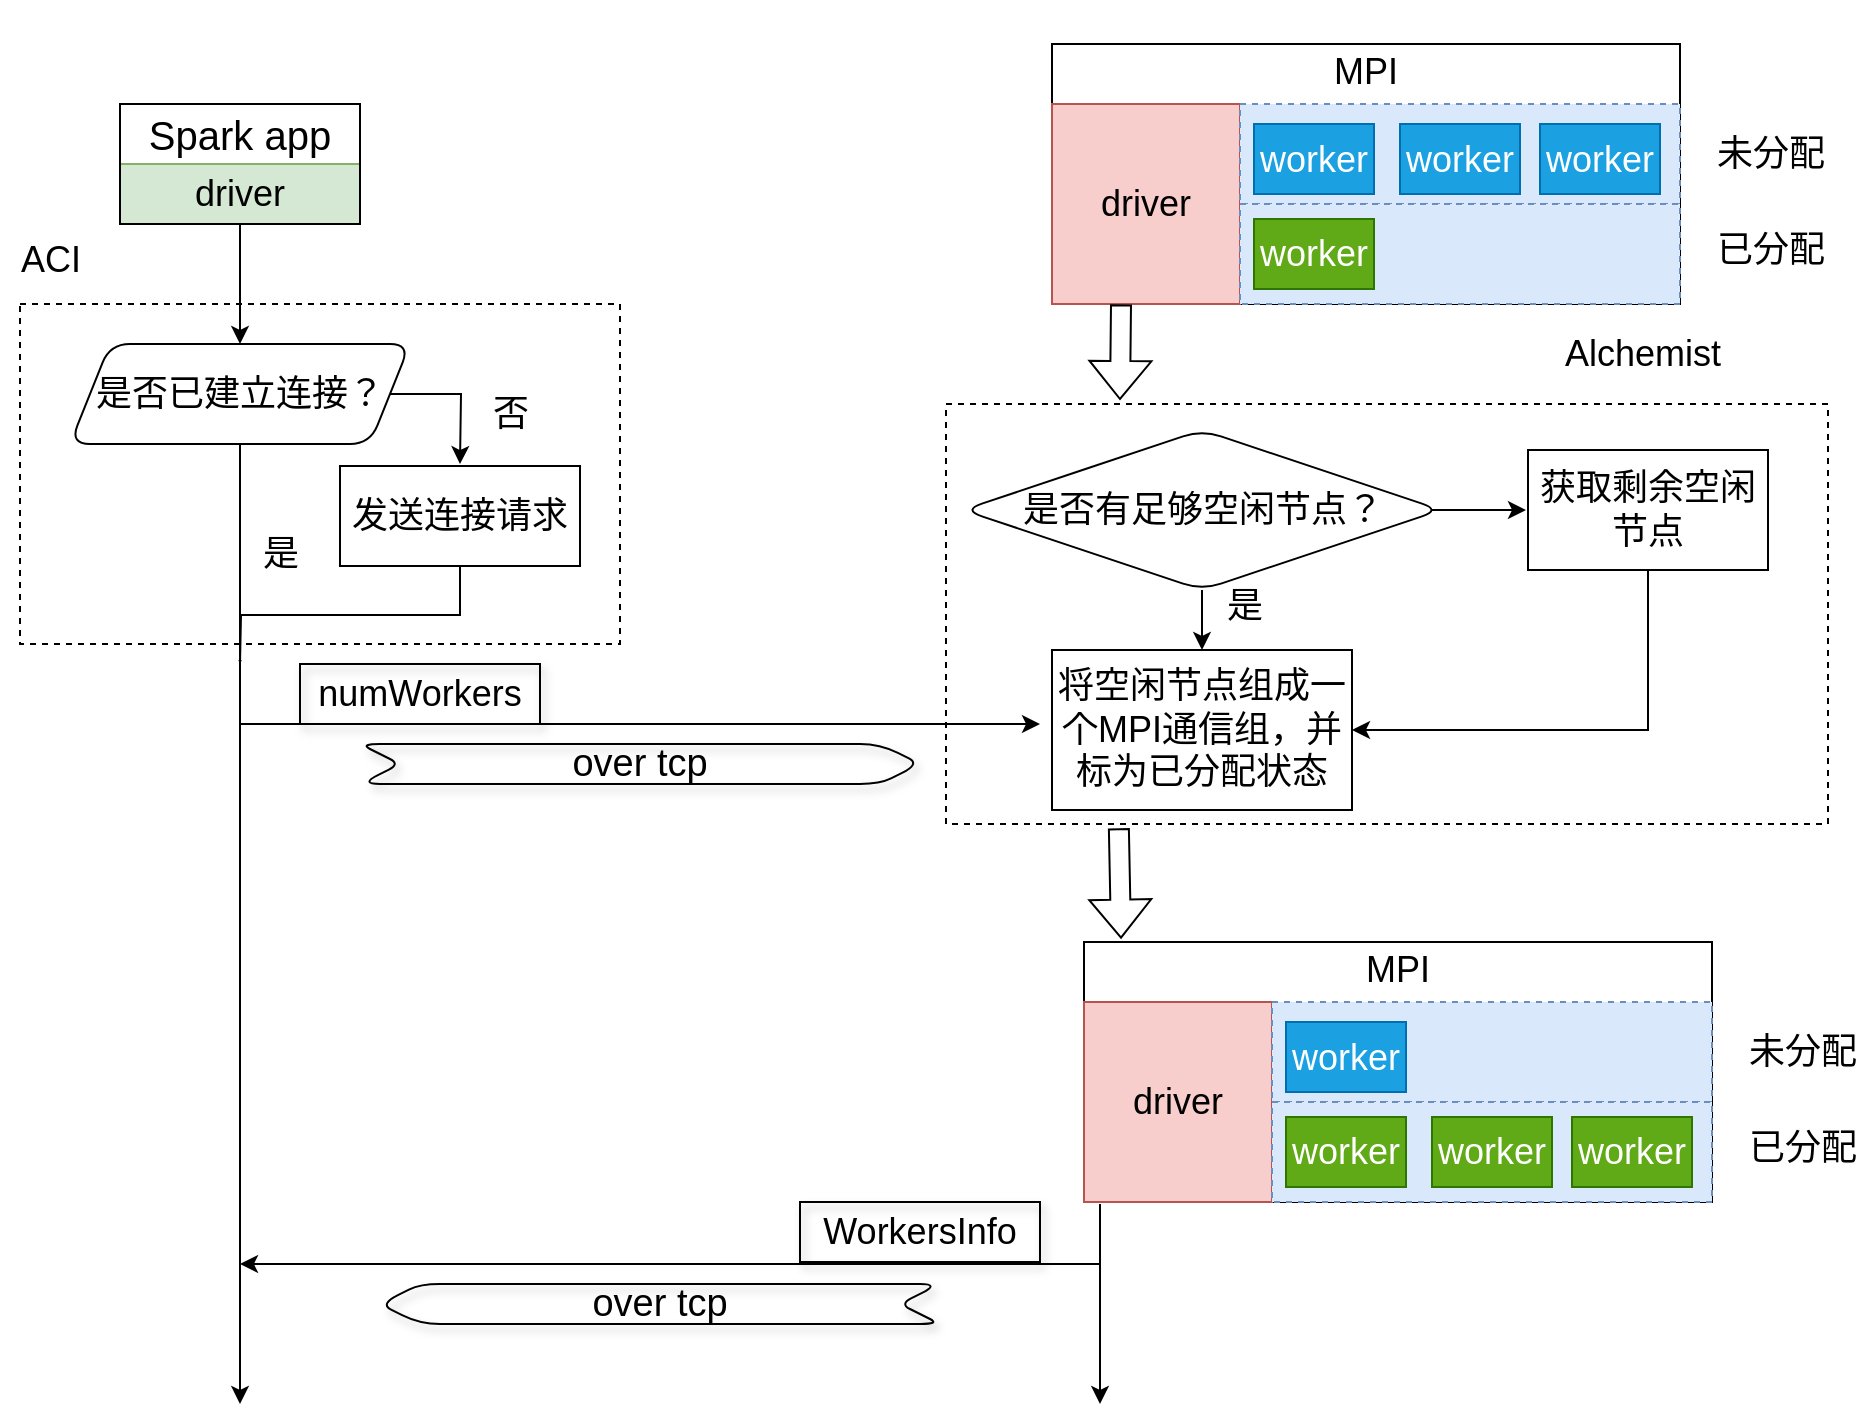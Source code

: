 <mxfile version="16.1.0" type="github" pages="8">
  <diagram id="C5RBs43oDa-KdzZeNtuy" name="request_workers">
    <mxGraphModel dx="1577" dy="920" grid="1" gridSize="10" guides="1" tooltips="1" connect="1" arrows="1" fold="1" page="1" pageScale="1" pageWidth="827" pageHeight="1169" math="0" shadow="0">
      <root>
        <mxCell id="WIyWlLk6GJQsqaUBKTNV-0" />
        <mxCell id="WIyWlLk6GJQsqaUBKTNV-1" parent="WIyWlLk6GJQsqaUBKTNV-0" />
        <mxCell id="i5SIUgtMvQXpy_Vy_64p-104" value="" style="rounded=0;whiteSpace=wrap;html=1;dashed=1;fontSize=18;fillColor=none;gradientColor=none;" parent="WIyWlLk6GJQsqaUBKTNV-1" vertex="1">
          <mxGeometry x="603" y="320" width="441" height="210" as="geometry" />
        </mxCell>
        <mxCell id="i5SIUgtMvQXpy_Vy_64p-45" value="" style="rounded=0;whiteSpace=wrap;html=1;fontSize=18;fillColor=none;gradientColor=none;dashed=1;" parent="WIyWlLk6GJQsqaUBKTNV-1" vertex="1">
          <mxGeometry x="140" y="270" width="300" height="170" as="geometry" />
        </mxCell>
        <mxCell id="i5SIUgtMvQXpy_Vy_64p-30" value="" style="rounded=0;whiteSpace=wrap;html=1;fontSize=18;fillColor=#d5e8d4;strokeColor=#82b366;" parent="WIyWlLk6GJQsqaUBKTNV-1" vertex="1">
          <mxGeometry x="190" y="200" width="120" height="30" as="geometry" />
        </mxCell>
        <mxCell id="i5SIUgtMvQXpy_Vy_64p-28" value="&lt;p style=&quot;line-height: 1.4&quot;&gt;Spark app&lt;br&gt;&lt;font style=&quot;font-size: 18px&quot;&gt;driver&lt;/font&gt;&lt;br&gt;&lt;/p&gt;" style="rounded=0;whiteSpace=wrap;html=1;fontSize=20;fillColor=none;gradientColor=none;" parent="WIyWlLk6GJQsqaUBKTNV-1" vertex="1">
          <mxGeometry x="190" y="170" width="120" height="60" as="geometry" />
        </mxCell>
        <mxCell id="i5SIUgtMvQXpy_Vy_64p-34" style="edgeStyle=orthogonalEdgeStyle;rounded=0;orthogonalLoop=1;jettySize=auto;html=1;fontSize=18;" parent="WIyWlLk6GJQsqaUBKTNV-1" source="i5SIUgtMvQXpy_Vy_64p-28" edge="1">
          <mxGeometry relative="1" as="geometry">
            <mxPoint x="250" y="290" as="targetPoint" />
            <mxPoint x="250" y="250" as="sourcePoint" />
          </mxGeometry>
        </mxCell>
        <mxCell id="i5SIUgtMvQXpy_Vy_64p-37" style="edgeStyle=orthogonalEdgeStyle;rounded=0;orthogonalLoop=1;jettySize=auto;html=1;exitX=0.5;exitY=1;exitDx=0;exitDy=0;fontSize=18;" parent="WIyWlLk6GJQsqaUBKTNV-1" source="i5SIUgtMvQXpy_Vy_64p-36" edge="1">
          <mxGeometry relative="1" as="geometry">
            <mxPoint x="250" y="820" as="targetPoint" />
          </mxGeometry>
        </mxCell>
        <mxCell id="i5SIUgtMvQXpy_Vy_64p-42" style="edgeStyle=orthogonalEdgeStyle;rounded=0;orthogonalLoop=1;jettySize=auto;html=1;exitX=1;exitY=0.5;exitDx=0;exitDy=0;fontSize=18;" parent="WIyWlLk6GJQsqaUBKTNV-1" source="i5SIUgtMvQXpy_Vy_64p-36" edge="1">
          <mxGeometry relative="1" as="geometry">
            <mxPoint x="360" y="350" as="targetPoint" />
          </mxGeometry>
        </mxCell>
        <mxCell id="i5SIUgtMvQXpy_Vy_64p-36" value="是否已建立连接？" style="shape=parallelogram;perimeter=parallelogramPerimeter;whiteSpace=wrap;html=1;fixedSize=1;rounded=1;fontSize=18;fillColor=none;gradientColor=none;" parent="WIyWlLk6GJQsqaUBKTNV-1" vertex="1">
          <mxGeometry x="165" y="290" width="170" height="50" as="geometry" />
        </mxCell>
        <mxCell id="i5SIUgtMvQXpy_Vy_64p-38" value="是" style="text;html=1;align=center;verticalAlign=middle;resizable=0;points=[];autosize=1;strokeColor=none;fillColor=none;fontSize=18;" parent="WIyWlLk6GJQsqaUBKTNV-1" vertex="1">
          <mxGeometry x="255" y="380" width="30" height="30" as="geometry" />
        </mxCell>
        <mxCell id="i5SIUgtMvQXpy_Vy_64p-44" style="edgeStyle=orthogonalEdgeStyle;rounded=0;orthogonalLoop=1;jettySize=auto;html=1;exitX=0.5;exitY=1;exitDx=0;exitDy=0;fontSize=18;endArrow=openThin;endFill=0;endSize=0;" parent="WIyWlLk6GJQsqaUBKTNV-1" source="i5SIUgtMvQXpy_Vy_64p-40" edge="1">
          <mxGeometry relative="1" as="geometry">
            <mxPoint x="250" y="450" as="targetPoint" />
          </mxGeometry>
        </mxCell>
        <mxCell id="i5SIUgtMvQXpy_Vy_64p-40" value="发送连接请求" style="rounded=0;whiteSpace=wrap;html=1;fontSize=18;fillColor=none;gradientColor=none;" parent="WIyWlLk6GJQsqaUBKTNV-1" vertex="1">
          <mxGeometry x="300" y="351" width="120" height="50" as="geometry" />
        </mxCell>
        <mxCell id="i5SIUgtMvQXpy_Vy_64p-46" value="否" style="text;html=1;align=center;verticalAlign=middle;resizable=0;points=[];autosize=1;strokeColor=none;fillColor=none;fontSize=18;" parent="WIyWlLk6GJQsqaUBKTNV-1" vertex="1">
          <mxGeometry x="370" y="310" width="30" height="30" as="geometry" />
        </mxCell>
        <mxCell id="i5SIUgtMvQXpy_Vy_64p-50" value="" style="endArrow=classic;html=1;rounded=0;fontSize=18;endSize=6;" parent="WIyWlLk6GJQsqaUBKTNV-1" edge="1">
          <mxGeometry width="50" height="50" relative="1" as="geometry">
            <mxPoint x="250" y="480" as="sourcePoint" />
            <mxPoint x="650" y="480" as="targetPoint" />
          </mxGeometry>
        </mxCell>
        <mxCell id="i5SIUgtMvQXpy_Vy_64p-56" value="&lt;p style=&quot;line-height: 1.9&quot;&gt;MPI&lt;br&gt;&lt;br&gt;&lt;br&gt;&lt;br&gt;&lt;/p&gt;" style="rounded=0;whiteSpace=wrap;html=1;fontSize=18;fillColor=none;gradientColor=none;" parent="WIyWlLk6GJQsqaUBKTNV-1" vertex="1">
          <mxGeometry x="656" y="140" width="314" height="130" as="geometry" />
        </mxCell>
        <mxCell id="i5SIUgtMvQXpy_Vy_64p-57" value="driver" style="rounded=0;whiteSpace=wrap;html=1;fontSize=18;fillColor=#f8cecc;strokeColor=#b85450;" parent="WIyWlLk6GJQsqaUBKTNV-1" vertex="1">
          <mxGeometry x="656" y="170" width="94" height="100" as="geometry" />
        </mxCell>
        <mxCell id="i5SIUgtMvQXpy_Vy_64p-58" value="" style="rounded=0;whiteSpace=wrap;html=1;fontSize=18;fillColor=#dae8fc;strokeColor=#6c8ebf;dashed=1;" parent="WIyWlLk6GJQsqaUBKTNV-1" vertex="1">
          <mxGeometry x="750" y="170" width="220" height="50" as="geometry" />
        </mxCell>
        <mxCell id="i5SIUgtMvQXpy_Vy_64p-59" value="" style="rounded=0;whiteSpace=wrap;html=1;fontSize=18;fillColor=#dae8fc;strokeColor=#6c8ebf;dashed=1;" parent="WIyWlLk6GJQsqaUBKTNV-1" vertex="1">
          <mxGeometry x="750" y="220" width="220" height="50" as="geometry" />
        </mxCell>
        <mxCell id="i5SIUgtMvQXpy_Vy_64p-60" value="worker" style="rounded=0;whiteSpace=wrap;html=1;fontSize=18;fillColor=#1ba1e2;strokeColor=#006EAF;fontColor=#ffffff;" parent="WIyWlLk6GJQsqaUBKTNV-1" vertex="1">
          <mxGeometry x="757" y="180" width="60" height="35" as="geometry" />
        </mxCell>
        <mxCell id="i5SIUgtMvQXpy_Vy_64p-61" value="worker" style="rounded=0;whiteSpace=wrap;html=1;fontSize=18;fillColor=#1ba1e2;strokeColor=#006EAF;fontColor=#ffffff;" parent="WIyWlLk6GJQsqaUBKTNV-1" vertex="1">
          <mxGeometry x="830" y="180" width="60" height="35" as="geometry" />
        </mxCell>
        <mxCell id="i5SIUgtMvQXpy_Vy_64p-62" value="worker" style="rounded=0;whiteSpace=wrap;html=1;fontSize=18;fillColor=#60a917;strokeColor=#2D7600;fontColor=#ffffff;" parent="WIyWlLk6GJQsqaUBKTNV-1" vertex="1">
          <mxGeometry x="757" y="227.5" width="60" height="35" as="geometry" />
        </mxCell>
        <mxCell id="i5SIUgtMvQXpy_Vy_64p-64" value="未分配" style="text;html=1;align=center;verticalAlign=middle;resizable=0;points=[];autosize=1;strokeColor=none;fillColor=none;fontSize=18;" parent="WIyWlLk6GJQsqaUBKTNV-1" vertex="1">
          <mxGeometry x="980" y="180" width="70" height="30" as="geometry" />
        </mxCell>
        <mxCell id="i5SIUgtMvQXpy_Vy_64p-66" value="已分配" style="text;html=1;align=center;verticalAlign=middle;resizable=0;points=[];autosize=1;strokeColor=none;fillColor=none;fontSize=18;" parent="WIyWlLk6GJQsqaUBKTNV-1" vertex="1">
          <mxGeometry x="980" y="227.5" width="70" height="30" as="geometry" />
        </mxCell>
        <mxCell id="i5SIUgtMvQXpy_Vy_64p-67" value="worker" style="rounded=0;whiteSpace=wrap;html=1;fontSize=18;fillColor=#1ba1e2;strokeColor=#006EAF;fontColor=#ffffff;" parent="WIyWlLk6GJQsqaUBKTNV-1" vertex="1">
          <mxGeometry x="900" y="180" width="60" height="35" as="geometry" />
        </mxCell>
        <mxCell id="i5SIUgtMvQXpy_Vy_64p-78" value="&lt;p style=&quot;line-height: 1.9&quot;&gt;MPI&lt;br&gt;&lt;br&gt;&lt;br&gt;&lt;br&gt;&lt;/p&gt;" style="rounded=0;whiteSpace=wrap;html=1;fontSize=18;fillColor=none;gradientColor=none;" parent="WIyWlLk6GJQsqaUBKTNV-1" vertex="1">
          <mxGeometry x="672" y="589" width="314" height="130" as="geometry" />
        </mxCell>
        <mxCell id="i5SIUgtMvQXpy_Vy_64p-79" value="driver" style="rounded=0;whiteSpace=wrap;html=1;fontSize=18;fillColor=#f8cecc;strokeColor=#b85450;" parent="WIyWlLk6GJQsqaUBKTNV-1" vertex="1">
          <mxGeometry x="672" y="619" width="94" height="100" as="geometry" />
        </mxCell>
        <mxCell id="i5SIUgtMvQXpy_Vy_64p-80" value="" style="rounded=0;whiteSpace=wrap;html=1;fontSize=18;fillColor=#dae8fc;strokeColor=#6c8ebf;dashed=1;" parent="WIyWlLk6GJQsqaUBKTNV-1" vertex="1">
          <mxGeometry x="766" y="619" width="220" height="50" as="geometry" />
        </mxCell>
        <mxCell id="i5SIUgtMvQXpy_Vy_64p-81" value="" style="rounded=0;whiteSpace=wrap;html=1;fontSize=18;fillColor=#dae8fc;strokeColor=#6c8ebf;dashed=1;" parent="WIyWlLk6GJQsqaUBKTNV-1" vertex="1">
          <mxGeometry x="766" y="669" width="220" height="50" as="geometry" />
        </mxCell>
        <mxCell id="i5SIUgtMvQXpy_Vy_64p-82" value="worker" style="rounded=0;whiteSpace=wrap;html=1;fontSize=18;fillColor=#1ba1e2;strokeColor=#006EAF;fontColor=#ffffff;" parent="WIyWlLk6GJQsqaUBKTNV-1" vertex="1">
          <mxGeometry x="773" y="629" width="60" height="35" as="geometry" />
        </mxCell>
        <mxCell id="i5SIUgtMvQXpy_Vy_64p-84" value="worker" style="rounded=0;whiteSpace=wrap;html=1;fontSize=18;fillColor=#60a917;strokeColor=#2D7600;fontColor=#ffffff;" parent="WIyWlLk6GJQsqaUBKTNV-1" vertex="1">
          <mxGeometry x="773" y="676.5" width="60" height="35" as="geometry" />
        </mxCell>
        <mxCell id="i5SIUgtMvQXpy_Vy_64p-85" value="未分配" style="text;html=1;align=center;verticalAlign=middle;resizable=0;points=[];autosize=1;strokeColor=none;fillColor=none;fontSize=18;" parent="WIyWlLk6GJQsqaUBKTNV-1" vertex="1">
          <mxGeometry x="996" y="629" width="70" height="30" as="geometry" />
        </mxCell>
        <mxCell id="i5SIUgtMvQXpy_Vy_64p-86" value="已分配" style="text;html=1;align=center;verticalAlign=middle;resizable=0;points=[];autosize=1;strokeColor=none;fillColor=none;fontSize=18;" parent="WIyWlLk6GJQsqaUBKTNV-1" vertex="1">
          <mxGeometry x="996" y="676.5" width="70" height="30" as="geometry" />
        </mxCell>
        <mxCell id="i5SIUgtMvQXpy_Vy_64p-88" value="worker" style="rounded=0;whiteSpace=wrap;html=1;fontSize=18;fillColor=#60a917;strokeColor=#2D7600;fontColor=#ffffff;" parent="WIyWlLk6GJQsqaUBKTNV-1" vertex="1">
          <mxGeometry x="846" y="676.5" width="60" height="35" as="geometry" />
        </mxCell>
        <mxCell id="i5SIUgtMvQXpy_Vy_64p-89" value="worker" style="rounded=0;whiteSpace=wrap;html=1;fontSize=18;fillColor=#60a917;strokeColor=#2D7600;fontColor=#ffffff;" parent="WIyWlLk6GJQsqaUBKTNV-1" vertex="1">
          <mxGeometry x="916" y="676.5" width="60" height="35" as="geometry" />
        </mxCell>
        <mxCell id="i5SIUgtMvQXpy_Vy_64p-91" value="" style="endArrow=classic;html=1;rounded=0;fontSize=18;endSize=6;" parent="WIyWlLk6GJQsqaUBKTNV-1" edge="1">
          <mxGeometry width="50" height="50" relative="1" as="geometry">
            <mxPoint x="680" y="750" as="sourcePoint" />
            <mxPoint x="250" y="750" as="targetPoint" />
          </mxGeometry>
        </mxCell>
        <mxCell id="i5SIUgtMvQXpy_Vy_64p-101" style="edgeStyle=none;rounded=0;orthogonalLoop=1;jettySize=auto;html=1;exitX=1;exitY=0.5;exitDx=0;exitDy=0;entryX=0;entryY=0.5;entryDx=0;entryDy=0;fontSize=18;endArrow=classic;endFill=1;endSize=6;" parent="WIyWlLk6GJQsqaUBKTNV-1" edge="1">
          <mxGeometry relative="1" as="geometry">
            <mxPoint x="845.5" y="373" as="sourcePoint" />
            <mxPoint x="893" y="373" as="targetPoint" />
          </mxGeometry>
        </mxCell>
        <mxCell id="i5SIUgtMvQXpy_Vy_64p-93" value="是否有足够空闲节点？" style="rhombus;whiteSpace=wrap;html=1;rounded=1;fontSize=18;fillColor=default;gradientColor=none;" parent="WIyWlLk6GJQsqaUBKTNV-1" vertex="1">
          <mxGeometry x="611.5" y="333" width="239" height="80" as="geometry" />
        </mxCell>
        <mxCell id="i5SIUgtMvQXpy_Vy_64p-94" value="" style="endArrow=classic;html=1;rounded=0;fontSize=18;endSize=6;exitX=0.5;exitY=1;exitDx=0;exitDy=0;" parent="WIyWlLk6GJQsqaUBKTNV-1" source="i5SIUgtMvQXpy_Vy_64p-93" edge="1">
          <mxGeometry width="50" height="50" relative="1" as="geometry">
            <mxPoint x="582" y="503" as="sourcePoint" />
            <mxPoint x="731" y="443" as="targetPoint" />
          </mxGeometry>
        </mxCell>
        <mxCell id="i5SIUgtMvQXpy_Vy_64p-95" value="将空闲节点组成一个MPI通信组，并标为已分配状态" style="rounded=0;whiteSpace=wrap;html=1;fontSize=18;fillColor=default;gradientColor=none;" parent="WIyWlLk6GJQsqaUBKTNV-1" vertex="1">
          <mxGeometry x="656" y="443" width="150" height="80" as="geometry" />
        </mxCell>
        <mxCell id="i5SIUgtMvQXpy_Vy_64p-96" value="是" style="text;html=1;align=center;verticalAlign=middle;resizable=0;points=[];autosize=1;strokeColor=none;fillColor=none;fontSize=18;" parent="WIyWlLk6GJQsqaUBKTNV-1" vertex="1">
          <mxGeometry x="737" y="406" width="30" height="30" as="geometry" />
        </mxCell>
        <mxCell id="i5SIUgtMvQXpy_Vy_64p-102" style="edgeStyle=none;rounded=0;orthogonalLoop=1;jettySize=auto;html=1;exitX=0.5;exitY=1;exitDx=0;exitDy=0;entryX=1;entryY=0.5;entryDx=0;entryDy=0;fontSize=18;endArrow=classic;endFill=1;endSize=6;" parent="WIyWlLk6GJQsqaUBKTNV-1" source="i5SIUgtMvQXpy_Vy_64p-100" target="i5SIUgtMvQXpy_Vy_64p-95" edge="1">
          <mxGeometry relative="1" as="geometry">
            <Array as="points">
              <mxPoint x="954" y="483" />
            </Array>
          </mxGeometry>
        </mxCell>
        <mxCell id="i5SIUgtMvQXpy_Vy_64p-100" value="获取剩余空闲节点" style="rounded=0;whiteSpace=wrap;html=1;fontSize=18;fillColor=default;gradientColor=none;" parent="WIyWlLk6GJQsqaUBKTNV-1" vertex="1">
          <mxGeometry x="894" y="343" width="120" height="60" as="geometry" />
        </mxCell>
        <mxCell id="i5SIUgtMvQXpy_Vy_64p-111" value="" style="shape=flexArrow;endArrow=classic;html=1;rounded=0;fontSize=18;endSize=6;exitX=0.367;exitY=1.022;exitDx=0;exitDy=0;exitPerimeter=0;" parent="WIyWlLk6GJQsqaUBKTNV-1" edge="1">
          <mxGeometry width="50" height="50" relative="1" as="geometry">
            <mxPoint x="690.498" y="270.2" as="sourcePoint" />
            <mxPoint x="690" y="318" as="targetPoint" />
          </mxGeometry>
        </mxCell>
        <mxCell id="i5SIUgtMvQXpy_Vy_64p-112" value="" style="shape=flexArrow;endArrow=classic;html=1;rounded=0;fontSize=18;endSize=6;exitX=0.196;exitY=1.01;exitDx=0;exitDy=0;exitPerimeter=0;entryX=0.059;entryY=-0.013;entryDx=0;entryDy=0;entryPerimeter=0;" parent="WIyWlLk6GJQsqaUBKTNV-1" source="i5SIUgtMvQXpy_Vy_64p-104" target="i5SIUgtMvQXpy_Vy_64p-78" edge="1">
          <mxGeometry width="50" height="50" relative="1" as="geometry">
            <mxPoint x="603" y="610" as="sourcePoint" />
            <mxPoint x="653" y="560" as="targetPoint" />
          </mxGeometry>
        </mxCell>
        <mxCell id="i5SIUgtMvQXpy_Vy_64p-113" value="" style="endArrow=classic;html=1;rounded=0;fontSize=18;endSize=6;" parent="WIyWlLk6GJQsqaUBKTNV-1" edge="1">
          <mxGeometry width="50" height="50" relative="1" as="geometry">
            <mxPoint x="680" y="720" as="sourcePoint" />
            <mxPoint x="680" y="820" as="targetPoint" />
          </mxGeometry>
        </mxCell>
        <mxCell id="i5SIUgtMvQXpy_Vy_64p-114" value="ACI" style="text;html=1;align=center;verticalAlign=middle;resizable=0;points=[];autosize=1;strokeColor=none;fillColor=none;fontSize=18;" parent="WIyWlLk6GJQsqaUBKTNV-1" vertex="1">
          <mxGeometry x="130" y="232.5" width="50" height="30" as="geometry" />
        </mxCell>
        <mxCell id="i5SIUgtMvQXpy_Vy_64p-115" value="Alchemist" style="text;html=1;align=center;verticalAlign=middle;resizable=0;points=[];autosize=1;strokeColor=none;fillColor=none;fontSize=18;" parent="WIyWlLk6GJQsqaUBKTNV-1" vertex="1">
          <mxGeometry x="906" y="280" width="90" height="30" as="geometry" />
        </mxCell>
        <mxCell id="3vjKhHwT2vIxwbsDU3wy-0" value="&lt;span style=&quot;font-size: 18px&quot;&gt;numWorkers&lt;/span&gt;" style="rounded=0;whiteSpace=wrap;html=1;fontSize=19;fillColor=none;gradientColor=none;glass=0;shadow=1;sketch=0;" parent="WIyWlLk6GJQsqaUBKTNV-1" vertex="1">
          <mxGeometry x="280" y="450" width="120" height="30" as="geometry" />
        </mxCell>
        <mxCell id="3vjKhHwT2vIxwbsDU3wy-1" value="&lt;span style=&quot;font-size: 18px&quot;&gt;WorkersInfo&lt;/span&gt;" style="rounded=0;whiteSpace=wrap;html=1;fontSize=19;fillColor=none;gradientColor=none;glass=0;shadow=1;sketch=0;" parent="WIyWlLk6GJQsqaUBKTNV-1" vertex="1">
          <mxGeometry x="530" y="719" width="120" height="30" as="geometry" />
        </mxCell>
        <mxCell id="qWDjbdw4_izfguNnA0WH-1" value="over tcp" style="shape=step;perimeter=stepPerimeter;whiteSpace=wrap;html=1;fixedSize=1;rounded=1;shadow=1;glass=0;sketch=0;fontSize=19;fillColor=none;gradientColor=none;" parent="WIyWlLk6GJQsqaUBKTNV-1" vertex="1">
          <mxGeometry x="310" y="490" width="280" height="20" as="geometry" />
        </mxCell>
        <mxCell id="qWDjbdw4_izfguNnA0WH-2" value="over tcp" style="shape=step;perimeter=stepPerimeter;whiteSpace=wrap;html=1;fixedSize=1;rounded=1;shadow=1;glass=0;sketch=0;fontSize=19;fillColor=none;gradientColor=none;direction=west;" parent="WIyWlLk6GJQsqaUBKTNV-1" vertex="1">
          <mxGeometry x="320" y="760" width="280" height="20" as="geometry" />
        </mxCell>
      </root>
    </mxGraphModel>
  </diagram>
  <diagram id="ZRZ5YKijFoPDQknGE1u_" name="matrixInfo">
    <mxGraphModel dx="946" dy="495" grid="1" gridSize="10" guides="1" tooltips="1" connect="1" arrows="1" fold="1" page="1" pageScale="1" pageWidth="827" pageHeight="1169" math="0" shadow="0">
      <root>
        <mxCell id="UaiH-fVov8VKYFWe7maj-0" />
        <mxCell id="UaiH-fVov8VKYFWe7maj-1" parent="UaiH-fVov8VKYFWe7maj-0" />
        <mxCell id="abks7HASgt57v9SIsVek-0" value="" style="rounded=0;whiteSpace=wrap;html=1;fontSize=19;fillColor=none;gradientColor=none;dashed=1;" parent="UaiH-fVov8VKYFWe7maj-1" vertex="1">
          <mxGeometry x="624" y="410" width="456" height="310" as="geometry" />
        </mxCell>
        <mxCell id="2cIkkvktVuCTf44RC8aZ-11" value="" style="rounded=0;whiteSpace=wrap;html=1;fontSize=18;fillColor=#dae8fc;strokeColor=#6c8ebf;dashed=1;" parent="UaiH-fVov8VKYFWe7maj-1" vertex="1">
          <mxGeometry x="830" y="452" width="220" height="50" as="geometry" />
        </mxCell>
        <mxCell id="pFCnXwiPb9vxqx_1ZVKG-1" value="" style="rounded=0;whiteSpace=wrap;html=1;fontSize=18;fillColor=none;gradientColor=none;dashed=1;" parent="UaiH-fVov8VKYFWe7maj-1" vertex="1">
          <mxGeometry x="140" y="270" width="300" height="170" as="geometry" />
        </mxCell>
        <mxCell id="pFCnXwiPb9vxqx_1ZVKG-2" value="" style="rounded=0;whiteSpace=wrap;html=1;fontSize=18;fillColor=#d5e8d4;strokeColor=#82b366;" parent="UaiH-fVov8VKYFWe7maj-1" vertex="1">
          <mxGeometry x="190" y="200" width="120" height="30" as="geometry" />
        </mxCell>
        <mxCell id="pFCnXwiPb9vxqx_1ZVKG-3" value="&lt;p style=&quot;line-height: 1.4&quot;&gt;Spark app&lt;br&gt;&lt;font style=&quot;font-size: 18px&quot;&gt;driver&lt;/font&gt;&lt;br&gt;&lt;/p&gt;" style="rounded=0;whiteSpace=wrap;html=1;fontSize=20;fillColor=none;gradientColor=none;" parent="UaiH-fVov8VKYFWe7maj-1" vertex="1">
          <mxGeometry x="190" y="170" width="120" height="60" as="geometry" />
        </mxCell>
        <mxCell id="pFCnXwiPb9vxqx_1ZVKG-4" style="edgeStyle=orthogonalEdgeStyle;rounded=0;orthogonalLoop=1;jettySize=auto;html=1;fontSize=18;" parent="UaiH-fVov8VKYFWe7maj-1" source="pFCnXwiPb9vxqx_1ZVKG-3" edge="1">
          <mxGeometry relative="1" as="geometry">
            <mxPoint x="250.0" y="290" as="targetPoint" />
            <mxPoint x="250" y="250" as="sourcePoint" />
          </mxGeometry>
        </mxCell>
        <mxCell id="pFCnXwiPb9vxqx_1ZVKG-5" style="edgeStyle=orthogonalEdgeStyle;rounded=0;orthogonalLoop=1;jettySize=auto;html=1;exitX=0.5;exitY=1;exitDx=0;exitDy=0;fontSize=18;" parent="UaiH-fVov8VKYFWe7maj-1" source="pFCnXwiPb9vxqx_1ZVKG-7" edge="1">
          <mxGeometry relative="1" as="geometry">
            <mxPoint x="250.0" y="820" as="targetPoint" />
          </mxGeometry>
        </mxCell>
        <mxCell id="pFCnXwiPb9vxqx_1ZVKG-6" style="edgeStyle=orthogonalEdgeStyle;rounded=0;orthogonalLoop=1;jettySize=auto;html=1;exitX=1;exitY=0.5;exitDx=0;exitDy=0;fontSize=18;" parent="UaiH-fVov8VKYFWe7maj-1" source="pFCnXwiPb9vxqx_1ZVKG-7" edge="1">
          <mxGeometry relative="1" as="geometry">
            <mxPoint x="360.0" y="350" as="targetPoint" />
          </mxGeometry>
        </mxCell>
        <mxCell id="pFCnXwiPb9vxqx_1ZVKG-7" value="是否已建立连接？" style="shape=parallelogram;perimeter=parallelogramPerimeter;whiteSpace=wrap;html=1;fixedSize=1;rounded=1;fontSize=18;fillColor=none;gradientColor=none;" parent="UaiH-fVov8VKYFWe7maj-1" vertex="1">
          <mxGeometry x="165" y="290" width="170" height="50" as="geometry" />
        </mxCell>
        <mxCell id="pFCnXwiPb9vxqx_1ZVKG-8" value="是" style="text;html=1;align=center;verticalAlign=middle;resizable=0;points=[];autosize=1;strokeColor=none;fillColor=none;fontSize=18;" parent="UaiH-fVov8VKYFWe7maj-1" vertex="1">
          <mxGeometry x="255" y="380" width="30" height="30" as="geometry" />
        </mxCell>
        <mxCell id="pFCnXwiPb9vxqx_1ZVKG-9" style="edgeStyle=orthogonalEdgeStyle;rounded=0;orthogonalLoop=1;jettySize=auto;html=1;exitX=0.5;exitY=1;exitDx=0;exitDy=0;fontSize=18;endArrow=openThin;endFill=0;endSize=0;" parent="UaiH-fVov8VKYFWe7maj-1" source="pFCnXwiPb9vxqx_1ZVKG-10" edge="1">
          <mxGeometry relative="1" as="geometry">
            <mxPoint x="250.0" y="450" as="targetPoint" />
          </mxGeometry>
        </mxCell>
        <mxCell id="pFCnXwiPb9vxqx_1ZVKG-10" value="发送连接请求" style="rounded=0;whiteSpace=wrap;html=1;fontSize=18;fillColor=none;gradientColor=none;" parent="UaiH-fVov8VKYFWe7maj-1" vertex="1">
          <mxGeometry x="300" y="351" width="120" height="50" as="geometry" />
        </mxCell>
        <mxCell id="pFCnXwiPb9vxqx_1ZVKG-11" value="否" style="text;html=1;align=center;verticalAlign=middle;resizable=0;points=[];autosize=1;strokeColor=none;fillColor=none;fontSize=18;" parent="UaiH-fVov8VKYFWe7maj-1" vertex="1">
          <mxGeometry x="370" y="310" width="30" height="30" as="geometry" />
        </mxCell>
        <mxCell id="pFCnXwiPb9vxqx_1ZVKG-12" value="" style="endArrow=classic;html=1;rounded=0;fontSize=18;endSize=6;" parent="UaiH-fVov8VKYFWe7maj-1" edge="1">
          <mxGeometry width="50" height="50" relative="1" as="geometry">
            <mxPoint x="250.0" y="480" as="sourcePoint" />
            <mxPoint x="650" y="480" as="targetPoint" />
          </mxGeometry>
        </mxCell>
        <mxCell id="pFCnXwiPb9vxqx_1ZVKG-14" value="&lt;p style=&quot;line-height: 1.9&quot;&gt;MPI&lt;br&gt;&lt;br&gt;&lt;br&gt;&lt;br&gt;&lt;/p&gt;" style="rounded=0;whiteSpace=wrap;html=1;fontSize=18;fillColor=none;gradientColor=none;" parent="UaiH-fVov8VKYFWe7maj-1" vertex="1">
          <mxGeometry x="656" y="222" width="314" height="130" as="geometry" />
        </mxCell>
        <mxCell id="pFCnXwiPb9vxqx_1ZVKG-15" value="driver" style="rounded=0;whiteSpace=wrap;html=1;fontSize=18;fillColor=#f8cecc;strokeColor=#b85450;" parent="UaiH-fVov8VKYFWe7maj-1" vertex="1">
          <mxGeometry x="656" y="252" width="94" height="100" as="geometry" />
        </mxCell>
        <mxCell id="pFCnXwiPb9vxqx_1ZVKG-16" value="" style="rounded=0;whiteSpace=wrap;html=1;fontSize=18;fillColor=#dae8fc;strokeColor=#6c8ebf;dashed=1;" parent="UaiH-fVov8VKYFWe7maj-1" vertex="1">
          <mxGeometry x="750" y="252" width="220" height="50" as="geometry" />
        </mxCell>
        <mxCell id="pFCnXwiPb9vxqx_1ZVKG-17" value="" style="rounded=0;whiteSpace=wrap;html=1;fontSize=18;fillColor=#dae8fc;strokeColor=#6c8ebf;dashed=1;" parent="UaiH-fVov8VKYFWe7maj-1" vertex="1">
          <mxGeometry x="750" y="302" width="220" height="50" as="geometry" />
        </mxCell>
        <mxCell id="pFCnXwiPb9vxqx_1ZVKG-18" value="worker" style="rounded=0;whiteSpace=wrap;html=1;fontSize=18;fillColor=#1ba1e2;strokeColor=#006EAF;fontColor=#ffffff;" parent="UaiH-fVov8VKYFWe7maj-1" vertex="1">
          <mxGeometry x="757" y="262" width="60" height="35" as="geometry" />
        </mxCell>
        <mxCell id="pFCnXwiPb9vxqx_1ZVKG-20" value="worker" style="rounded=0;whiteSpace=wrap;html=1;fontSize=18;fillColor=#60a917;strokeColor=#2D7600;fontColor=#ffffff;" parent="UaiH-fVov8VKYFWe7maj-1" vertex="1">
          <mxGeometry x="757" y="309.5" width="60" height="35" as="geometry" />
        </mxCell>
        <mxCell id="pFCnXwiPb9vxqx_1ZVKG-21" value="未分配" style="text;html=1;align=center;verticalAlign=middle;resizable=0;points=[];autosize=1;strokeColor=none;fillColor=none;fontSize=18;" parent="UaiH-fVov8VKYFWe7maj-1" vertex="1">
          <mxGeometry x="980" y="262" width="70" height="30" as="geometry" />
        </mxCell>
        <mxCell id="pFCnXwiPb9vxqx_1ZVKG-22" value="已分配" style="text;html=1;align=center;verticalAlign=middle;resizable=0;points=[];autosize=1;strokeColor=none;fillColor=none;fontSize=18;" parent="UaiH-fVov8VKYFWe7maj-1" vertex="1">
          <mxGeometry x="980" y="309.5" width="70" height="30" as="geometry" />
        </mxCell>
        <mxCell id="pFCnXwiPb9vxqx_1ZVKG-34" value="" style="endArrow=classic;html=1;rounded=0;fontSize=18;endSize=6;" parent="UaiH-fVov8VKYFWe7maj-1" edge="1">
          <mxGeometry width="50" height="50" relative="1" as="geometry">
            <mxPoint x="680" y="770" as="sourcePoint" />
            <mxPoint x="250.0" y="770" as="targetPoint" />
          </mxGeometry>
        </mxCell>
        <mxCell id="pFCnXwiPb9vxqx_1ZVKG-43" value="" style="shape=flexArrow;endArrow=classic;html=1;rounded=0;fontSize=18;endSize=6;exitX=0.367;exitY=1.022;exitDx=0;exitDy=0;exitPerimeter=0;" parent="UaiH-fVov8VKYFWe7maj-1" edge="1">
          <mxGeometry width="50" height="50" relative="1" as="geometry">
            <mxPoint x="690.498" y="352.2" as="sourcePoint" />
            <mxPoint x="690" y="400" as="targetPoint" />
          </mxGeometry>
        </mxCell>
        <mxCell id="pFCnXwiPb9vxqx_1ZVKG-46" value="ACI" style="text;html=1;align=center;verticalAlign=middle;resizable=0;points=[];autosize=1;strokeColor=none;fillColor=none;fontSize=18;" parent="UaiH-fVov8VKYFWe7maj-1" vertex="1">
          <mxGeometry x="130" y="232.5" width="50" height="30" as="geometry" />
        </mxCell>
        <mxCell id="pFCnXwiPb9vxqx_1ZVKG-47" value="Alchemist" style="text;html=1;align=center;verticalAlign=middle;resizable=0;points=[];autosize=1;strokeColor=none;fillColor=none;fontSize=18;" parent="UaiH-fVov8VKYFWe7maj-1" vertex="1">
          <mxGeometry x="906" y="362" width="90" height="30" as="geometry" />
        </mxCell>
        <mxCell id="2cIkkvktVuCTf44RC8aZ-0" value="worker" style="rounded=0;whiteSpace=wrap;html=1;fontSize=18;fillColor=#60a917;strokeColor=#2D7600;fontColor=#ffffff;" parent="UaiH-fVov8VKYFWe7maj-1" vertex="1">
          <mxGeometry x="830" y="309.5" width="60" height="35" as="geometry" />
        </mxCell>
        <mxCell id="2cIkkvktVuCTf44RC8aZ-1" value="worker" style="rounded=0;whiteSpace=wrap;html=1;fontSize=18;fillColor=#60a917;strokeColor=#2D7600;fontColor=#ffffff;" parent="UaiH-fVov8VKYFWe7maj-1" vertex="1">
          <mxGeometry x="900" y="309.5" width="60" height="35" as="geometry" />
        </mxCell>
        <mxCell id="2cIkkvktVuCTf44RC8aZ-2" value="driver" style="rounded=0;whiteSpace=wrap;html=1;fontSize=18;fillColor=#f8cecc;strokeColor=#b85450;" parent="UaiH-fVov8VKYFWe7maj-1" vertex="1">
          <mxGeometry x="650" y="427" width="94" height="100" as="geometry" />
        </mxCell>
        <mxCell id="2cIkkvktVuCTf44RC8aZ-8" value="worker" style="rounded=0;whiteSpace=wrap;html=1;fontSize=18;fillColor=#60a917;strokeColor=#2D7600;fontColor=#ffffff;" parent="UaiH-fVov8VKYFWe7maj-1" vertex="1">
          <mxGeometry x="860" y="459.5" width="60" height="35" as="geometry" />
        </mxCell>
        <mxCell id="2cIkkvktVuCTf44RC8aZ-9" value="worker" style="rounded=0;whiteSpace=wrap;html=1;fontSize=18;fillColor=#60a917;strokeColor=#2D7600;fontColor=#ffffff;" parent="UaiH-fVov8VKYFWe7maj-1" vertex="1">
          <mxGeometry x="960" y="459.5" width="60" height="35" as="geometry" />
        </mxCell>
        <mxCell id="2cIkkvktVuCTf44RC8aZ-12" value="" style="endArrow=classic;startArrow=classic;html=1;rounded=0;fontSize=18;entryX=0;entryY=0.5;entryDx=0;entryDy=0;exitX=1;exitY=0.5;exitDx=0;exitDy=0;dashed=1;shape=flexArrow;startSize=4;endSize=5;strokeWidth=1;strokeColor=default;width=5;" parent="UaiH-fVov8VKYFWe7maj-1" source="2cIkkvktVuCTf44RC8aZ-2" target="2cIkkvktVuCTf44RC8aZ-11" edge="1">
          <mxGeometry width="50" height="50" relative="1" as="geometry">
            <mxPoint x="660" y="552" as="sourcePoint" />
            <mxPoint x="710" y="502" as="targetPoint" />
          </mxGeometry>
        </mxCell>
        <mxCell id="2cIkkvktVuCTf44RC8aZ-13" value="&lt;font style=&quot;font-size: 19px&quot;&gt;mpi广播&lt;/font&gt;" style="text;html=1;align=center;verticalAlign=middle;resizable=0;points=[];autosize=1;strokeColor=none;fillColor=none;fontSize=18;" parent="UaiH-fVov8VKYFWe7maj-1" vertex="1">
          <mxGeometry x="746" y="443" width="80" height="30" as="geometry" />
        </mxCell>
        <mxCell id="2cIkkvktVuCTf44RC8aZ-14" value="根据元数据信息初始化相同大小的DistMatrix" style="rounded=0;whiteSpace=wrap;html=1;fontSize=19;fillColor=none;gradientColor=none;" parent="UaiH-fVov8VKYFWe7maj-1" vertex="1">
          <mxGeometry x="840" y="527" width="200" height="60" as="geometry" />
        </mxCell>
        <mxCell id="2cIkkvktVuCTf44RC8aZ-15" style="edgeStyle=none;rounded=0;orthogonalLoop=1;jettySize=auto;html=1;exitX=0.25;exitY=0;exitDx=0;exitDy=0;dashed=1;fontSize=19;endArrow=classic;endFill=1;endSize=6;" parent="UaiH-fVov8VKYFWe7maj-1" source="2cIkkvktVuCTf44RC8aZ-14" target="2cIkkvktVuCTf44RC8aZ-14" edge="1">
          <mxGeometry relative="1" as="geometry" />
        </mxCell>
        <mxCell id="2cIkkvktVuCTf44RC8aZ-16" value="将matrixID和matrix元数据的映射存放到map中" style="rounded=0;whiteSpace=wrap;html=1;fontSize=19;fillColor=none;gradientColor=none;" parent="UaiH-fVov8VKYFWe7maj-1" vertex="1">
          <mxGeometry x="637" y="610" width="123" height="90" as="geometry" />
        </mxCell>
        <mxCell id="2cIkkvktVuCTf44RC8aZ-17" value="" style="endArrow=classic;html=1;rounded=0;fontSize=19;endSize=6;entryX=0.5;entryY=0;entryDx=0;entryDy=0;exitX=0.5;exitY=1;exitDx=0;exitDy=0;" parent="UaiH-fVov8VKYFWe7maj-1" source="2cIkkvktVuCTf44RC8aZ-11" target="2cIkkvktVuCTf44RC8aZ-14" edge="1">
          <mxGeometry width="50" height="50" relative="1" as="geometry">
            <mxPoint x="660" y="552" as="sourcePoint" />
            <mxPoint x="710" y="502" as="targetPoint" />
          </mxGeometry>
        </mxCell>
        <mxCell id="2cIkkvktVuCTf44RC8aZ-18" value="将matrixID和DistMatrix的映射存放到map中" style="rounded=0;whiteSpace=wrap;html=1;fontSize=19;fillColor=none;gradientColor=none;" parent="UaiH-fVov8VKYFWe7maj-1" vertex="1">
          <mxGeometry x="873" y="610" width="134" height="80" as="geometry" />
        </mxCell>
        <mxCell id="2cIkkvktVuCTf44RC8aZ-19" value="" style="endArrow=classic;html=1;rounded=0;fontSize=19;strokeColor=default;strokeWidth=1;entryX=0.5;entryY=0;entryDx=0;entryDy=0;exitX=0.5;exitY=1;exitDx=0;exitDy=0;" parent="UaiH-fVov8VKYFWe7maj-1" source="2cIkkvktVuCTf44RC8aZ-14" target="2cIkkvktVuCTf44RC8aZ-18" edge="1">
          <mxGeometry width="50" height="50" relative="1" as="geometry">
            <mxPoint x="660" y="540" as="sourcePoint" />
            <mxPoint x="710" y="490" as="targetPoint" />
          </mxGeometry>
        </mxCell>
        <mxCell id="2cIkkvktVuCTf44RC8aZ-20" value="" style="endArrow=classic;html=1;rounded=0;fontSize=19;strokeColor=default;strokeWidth=1;entryX=0.5;entryY=0;entryDx=0;entryDy=0;exitX=0.5;exitY=1;exitDx=0;exitDy=0;" parent="UaiH-fVov8VKYFWe7maj-1" source="2cIkkvktVuCTf44RC8aZ-2" target="2cIkkvktVuCTf44RC8aZ-16" edge="1">
          <mxGeometry width="50" height="50" relative="1" as="geometry">
            <mxPoint x="703" y="540" as="sourcePoint" />
            <mxPoint x="710" y="490" as="targetPoint" />
          </mxGeometry>
        </mxCell>
        <mxCell id="2cIkkvktVuCTf44RC8aZ-21" value="" style="endArrow=classic;startArrow=classic;html=1;rounded=0;fontSize=18;entryX=0;entryY=0.5;entryDx=0;entryDy=0;exitX=1;exitY=0.5;exitDx=0;exitDy=0;dashed=1;shape=flexArrow;startSize=4;endSize=5;strokeWidth=1;strokeColor=default;width=5;" parent="UaiH-fVov8VKYFWe7maj-1" target="2cIkkvktVuCTf44RC8aZ-18" edge="1">
          <mxGeometry width="50" height="50" relative="1" as="geometry">
            <mxPoint x="760" y="649.33" as="sourcePoint" />
            <mxPoint x="846" y="649.33" as="targetPoint" />
          </mxGeometry>
        </mxCell>
        <mxCell id="2cIkkvktVuCTf44RC8aZ-22" value="&lt;font style=&quot;font-size: 19px&quot;&gt;mpi通信&lt;/font&gt;" style="text;html=1;align=center;verticalAlign=middle;resizable=0;points=[];autosize=1;strokeColor=none;fillColor=none;fontSize=18;" parent="UaiH-fVov8VKYFWe7maj-1" vertex="1">
          <mxGeometry x="773" y="610" width="80" height="30" as="geometry" />
        </mxCell>
        <mxCell id="GpeszdHSVZLr7IYVhmOA-0" value="" style="endArrow=classic;html=1;rounded=0;fontSize=19;strokeColor=default;strokeWidth=1;exitX=0.121;exitY=1.012;exitDx=0;exitDy=0;exitPerimeter=0;" parent="UaiH-fVov8VKYFWe7maj-1" edge="1">
          <mxGeometry width="50" height="50" relative="1" as="geometry">
            <mxPoint x="679.176" y="719.72" as="sourcePoint" />
            <mxPoint x="679" y="826" as="targetPoint" />
          </mxGeometry>
        </mxCell>
        <mxCell id="uEYtERFxl0Ccv23z6ryP-0" value="&lt;span style=&quot;font-size: 18px&quot;&gt;matrix元数据&lt;/span&gt;" style="rounded=0;whiteSpace=wrap;html=1;fontSize=19;fillColor=none;gradientColor=none;glass=0;shadow=1;sketch=0;" parent="UaiH-fVov8VKYFWe7maj-1" vertex="1">
          <mxGeometry x="280" y="450" width="120" height="30" as="geometry" />
        </mxCell>
        <mxCell id="uEYtERFxl0Ccv23z6ryP-2" value="&lt;span style=&quot;font-size: 18px&quot;&gt;MatrixInfo&lt;/span&gt;" style="rounded=0;whiteSpace=wrap;html=1;fontSize=19;fillColor=none;gradientColor=none;glass=0;shadow=1;sketch=0;" parent="UaiH-fVov8VKYFWe7maj-1" vertex="1">
          <mxGeometry x="530" y="739" width="120" height="30" as="geometry" />
        </mxCell>
        <mxCell id="vomBDQZs-qDj-sVzdzjC-0" value="over tcp" style="shape=step;perimeter=stepPerimeter;whiteSpace=wrap;html=1;fixedSize=1;rounded=1;shadow=1;glass=0;sketch=0;fontSize=19;fillColor=none;gradientColor=none;" parent="UaiH-fVov8VKYFWe7maj-1" vertex="1">
          <mxGeometry x="310" y="490" width="280" height="20" as="geometry" />
        </mxCell>
        <mxCell id="Eiteat3I7G1pPyEL4ypG-0" value="over tcp" style="shape=step;perimeter=stepPerimeter;whiteSpace=wrap;html=1;fixedSize=1;rounded=1;shadow=1;glass=0;sketch=0;fontSize=19;fillColor=none;gradientColor=none;direction=west;" parent="UaiH-fVov8VKYFWe7maj-1" vertex="1">
          <mxGeometry x="310" y="780" width="280" height="20" as="geometry" />
        </mxCell>
      </root>
    </mxGraphModel>
  </diagram>
  <diagram id="CpdEZqaih8CbjwOAgen8" name="send_matrix">
    <mxGraphModel dx="946" dy="495" grid="1" gridSize="10" guides="1" tooltips="1" connect="1" arrows="1" fold="1" page="1" pageScale="1" pageWidth="827" pageHeight="1169" math="0" shadow="0">
      <root>
        <mxCell id="p30__GPZFqsawrCXSseF-0" />
        <mxCell id="p30__GPZFqsawrCXSseF-1" parent="p30__GPZFqsawrCXSseF-0" />
        <mxCell id="ov-dITjUFYSwFStDlkzq-2" value="" style="rounded=0;whiteSpace=wrap;html=1;shadow=1;glass=0;sketch=0;fontSize=19;fillColor=none;gradientColor=none;dashed=1;" parent="p30__GPZFqsawrCXSseF-1" vertex="1">
          <mxGeometry x="610" y="410" width="333" height="310" as="geometry" />
        </mxCell>
        <mxCell id="k3moy7tZcVvM8CqgZL6T-2" value="" style="rounded=0;whiteSpace=wrap;html=1;fontSize=18;fillColor=#ffe6cc;strokeColor=#d79b00;" parent="p30__GPZFqsawrCXSseF-1" vertex="1">
          <mxGeometry x="190" y="200" width="120" height="30" as="geometry" />
        </mxCell>
        <mxCell id="k3moy7tZcVvM8CqgZL6T-3" value="&lt;p style=&quot;line-height: 1.4&quot;&gt;Spark app&lt;br&gt;executors&lt;/p&gt;" style="rounded=0;whiteSpace=wrap;html=1;fontSize=20;fillColor=none;strokeColor=#10739e;" parent="p30__GPZFqsawrCXSseF-1" vertex="1">
          <mxGeometry x="190" y="170" width="120" height="60" as="geometry" />
        </mxCell>
        <mxCell id="k3moy7tZcVvM8CqgZL6T-0" value="" style="rounded=0;whiteSpace=wrap;html=1;fontSize=18;fillColor=#dae8fc;strokeColor=#6c8ebf;dashed=1;" parent="p30__GPZFqsawrCXSseF-1" vertex="1">
          <mxGeometry x="650" y="450" width="220" height="50" as="geometry" />
        </mxCell>
        <mxCell id="k3moy7tZcVvM8CqgZL6T-1" value="" style="rounded=0;whiteSpace=wrap;html=1;fontSize=18;fillColor=none;gradientColor=none;dashed=1;" parent="p30__GPZFqsawrCXSseF-1" vertex="1">
          <mxGeometry x="140" y="270" width="300" height="170" as="geometry" />
        </mxCell>
        <mxCell id="k3moy7tZcVvM8CqgZL6T-4" style="edgeStyle=orthogonalEdgeStyle;rounded=0;orthogonalLoop=1;jettySize=auto;html=1;fontSize=18;" parent="p30__GPZFqsawrCXSseF-1" source="k3moy7tZcVvM8CqgZL6T-3" edge="1">
          <mxGeometry relative="1" as="geometry">
            <mxPoint x="250.0" y="290" as="targetPoint" />
            <mxPoint x="250" y="250" as="sourcePoint" />
          </mxGeometry>
        </mxCell>
        <mxCell id="k3moy7tZcVvM8CqgZL6T-5" style="edgeStyle=orthogonalEdgeStyle;rounded=0;orthogonalLoop=1;jettySize=auto;html=1;exitX=0.5;exitY=1;exitDx=0;exitDy=0;fontSize=18;" parent="p30__GPZFqsawrCXSseF-1" source="k3moy7tZcVvM8CqgZL6T-7" edge="1">
          <mxGeometry relative="1" as="geometry">
            <mxPoint x="250.0" y="820" as="targetPoint" />
          </mxGeometry>
        </mxCell>
        <mxCell id="k3moy7tZcVvM8CqgZL6T-6" style="edgeStyle=orthogonalEdgeStyle;rounded=0;orthogonalLoop=1;jettySize=auto;html=1;exitX=1;exitY=0.5;exitDx=0;exitDy=0;fontSize=18;" parent="p30__GPZFqsawrCXSseF-1" source="k3moy7tZcVvM8CqgZL6T-7" edge="1">
          <mxGeometry relative="1" as="geometry">
            <mxPoint x="360.0" y="350" as="targetPoint" />
          </mxGeometry>
        </mxCell>
        <mxCell id="k3moy7tZcVvM8CqgZL6T-7" value="是否已建立连接？" style="shape=parallelogram;perimeter=parallelogramPerimeter;whiteSpace=wrap;html=1;fixedSize=1;rounded=1;fontSize=18;fillColor=none;gradientColor=none;" parent="p30__GPZFqsawrCXSseF-1" vertex="1">
          <mxGeometry x="165" y="290" width="170" height="50" as="geometry" />
        </mxCell>
        <mxCell id="k3moy7tZcVvM8CqgZL6T-8" value="是" style="text;html=1;align=center;verticalAlign=middle;resizable=0;points=[];autosize=1;strokeColor=none;fillColor=none;fontSize=18;" parent="p30__GPZFqsawrCXSseF-1" vertex="1">
          <mxGeometry x="255" y="380" width="30" height="30" as="geometry" />
        </mxCell>
        <mxCell id="k3moy7tZcVvM8CqgZL6T-9" style="edgeStyle=orthogonalEdgeStyle;rounded=0;orthogonalLoop=1;jettySize=auto;html=1;exitX=0.5;exitY=1;exitDx=0;exitDy=0;fontSize=18;endArrow=openThin;endFill=0;endSize=0;" parent="p30__GPZFqsawrCXSseF-1" source="k3moy7tZcVvM8CqgZL6T-10" edge="1">
          <mxGeometry relative="1" as="geometry">
            <mxPoint x="250.0" y="450" as="targetPoint" />
          </mxGeometry>
        </mxCell>
        <mxCell id="k3moy7tZcVvM8CqgZL6T-10" value="发送连接请求" style="rounded=0;whiteSpace=wrap;html=1;fontSize=18;fillColor=none;gradientColor=none;" parent="p30__GPZFqsawrCXSseF-1" vertex="1">
          <mxGeometry x="300" y="351" width="120" height="50" as="geometry" />
        </mxCell>
        <mxCell id="k3moy7tZcVvM8CqgZL6T-11" value="否" style="text;html=1;align=center;verticalAlign=middle;resizable=0;points=[];autosize=1;strokeColor=none;fillColor=none;fontSize=18;" parent="p30__GPZFqsawrCXSseF-1" vertex="1">
          <mxGeometry x="370" y="310" width="30" height="30" as="geometry" />
        </mxCell>
        <mxCell id="k3moy7tZcVvM8CqgZL6T-12" value="" style="endArrow=classic;html=1;rounded=0;fontSize=18;endSize=6;" parent="p30__GPZFqsawrCXSseF-1" edge="1">
          <mxGeometry width="50" height="50" relative="1" as="geometry">
            <mxPoint x="250.0" y="480" as="sourcePoint" />
            <mxPoint x="650" y="480" as="targetPoint" />
          </mxGeometry>
        </mxCell>
        <mxCell id="k3moy7tZcVvM8CqgZL6T-13" value="&lt;p style=&quot;line-height: 1.9&quot;&gt;MPI&lt;br&gt;&lt;br&gt;&lt;br&gt;&lt;br&gt;&lt;/p&gt;" style="rounded=0;whiteSpace=wrap;html=1;fontSize=18;fillColor=none;gradientColor=none;" parent="p30__GPZFqsawrCXSseF-1" vertex="1">
          <mxGeometry x="656" y="222" width="314" height="130" as="geometry" />
        </mxCell>
        <mxCell id="k3moy7tZcVvM8CqgZL6T-14" value="driver" style="rounded=0;whiteSpace=wrap;html=1;fontSize=18;fillColor=#f8cecc;strokeColor=#b85450;" parent="p30__GPZFqsawrCXSseF-1" vertex="1">
          <mxGeometry x="876" y="252" width="94" height="100" as="geometry" />
        </mxCell>
        <mxCell id="k3moy7tZcVvM8CqgZL6T-15" value="" style="rounded=0;whiteSpace=wrap;html=1;fontSize=18;fillColor=#dae8fc;strokeColor=#6c8ebf;dashed=1;" parent="p30__GPZFqsawrCXSseF-1" vertex="1">
          <mxGeometry x="656" y="252" width="220" height="50" as="geometry" />
        </mxCell>
        <mxCell id="k3moy7tZcVvM8CqgZL6T-16" value="" style="rounded=0;whiteSpace=wrap;html=1;fontSize=18;fillColor=#dae8fc;strokeColor=#6c8ebf;dashed=1;" parent="p30__GPZFqsawrCXSseF-1" vertex="1">
          <mxGeometry x="656" y="302" width="220" height="50" as="geometry" />
        </mxCell>
        <mxCell id="k3moy7tZcVvM8CqgZL6T-17" value="worker" style="rounded=0;whiteSpace=wrap;html=1;fontSize=18;fillColor=#1ba1e2;strokeColor=#006EAF;fontColor=#ffffff;" parent="p30__GPZFqsawrCXSseF-1" vertex="1">
          <mxGeometry x="663" y="262" width="60" height="35" as="geometry" />
        </mxCell>
        <mxCell id="k3moy7tZcVvM8CqgZL6T-18" value="worker" style="rounded=0;whiteSpace=wrap;html=1;fontSize=18;fillColor=#60a917;strokeColor=#2D7600;fontColor=#ffffff;" parent="p30__GPZFqsawrCXSseF-1" vertex="1">
          <mxGeometry x="663" y="309.5" width="60" height="35" as="geometry" />
        </mxCell>
        <mxCell id="k3moy7tZcVvM8CqgZL6T-19" value="未分配" style="text;html=1;align=center;verticalAlign=middle;resizable=0;points=[];autosize=1;strokeColor=none;fillColor=none;fontSize=18;" parent="p30__GPZFqsawrCXSseF-1" vertex="1">
          <mxGeometry x="580" y="262.5" width="70" height="30" as="geometry" />
        </mxCell>
        <mxCell id="k3moy7tZcVvM8CqgZL6T-20" value="已分配" style="text;html=1;align=center;verticalAlign=middle;resizable=0;points=[];autosize=1;strokeColor=none;fillColor=none;fontSize=18;" parent="p30__GPZFqsawrCXSseF-1" vertex="1">
          <mxGeometry x="580" y="314.5" width="70" height="30" as="geometry" />
        </mxCell>
        <mxCell id="k3moy7tZcVvM8CqgZL6T-21" value="" style="endArrow=classic;html=1;rounded=0;fontSize=18;endSize=6;" parent="p30__GPZFqsawrCXSseF-1" edge="1">
          <mxGeometry width="50" height="50" relative="1" as="geometry">
            <mxPoint x="680" y="770" as="sourcePoint" />
            <mxPoint x="250.0" y="770" as="targetPoint" />
          </mxGeometry>
        </mxCell>
        <mxCell id="k3moy7tZcVvM8CqgZL6T-22" value="" style="shape=flexArrow;endArrow=classic;html=1;rounded=0;fontSize=18;endSize=6;exitX=0.367;exitY=1.022;exitDx=0;exitDy=0;exitPerimeter=0;" parent="p30__GPZFqsawrCXSseF-1" edge="1">
          <mxGeometry width="50" height="50" relative="1" as="geometry">
            <mxPoint x="690.498" y="352.2" as="sourcePoint" />
            <mxPoint x="690" y="400" as="targetPoint" />
          </mxGeometry>
        </mxCell>
        <mxCell id="k3moy7tZcVvM8CqgZL6T-23" value="ACI" style="text;html=1;align=center;verticalAlign=middle;resizable=0;points=[];autosize=1;strokeColor=none;fillColor=none;fontSize=18;" parent="p30__GPZFqsawrCXSseF-1" vertex="1">
          <mxGeometry x="130" y="232.5" width="50" height="30" as="geometry" />
        </mxCell>
        <mxCell id="k3moy7tZcVvM8CqgZL6T-24" value="Alchemist" style="text;html=1;align=center;verticalAlign=middle;resizable=0;points=[];autosize=1;strokeColor=none;fillColor=none;fontSize=18;" parent="p30__GPZFqsawrCXSseF-1" vertex="1">
          <mxGeometry x="906" y="362" width="90" height="30" as="geometry" />
        </mxCell>
        <mxCell id="k3moy7tZcVvM8CqgZL6T-25" value="worker" style="rounded=0;whiteSpace=wrap;html=1;fontSize=18;fillColor=#60a917;strokeColor=#2D7600;fontColor=#ffffff;" parent="p30__GPZFqsawrCXSseF-1" vertex="1">
          <mxGeometry x="736" y="309.5" width="60" height="35" as="geometry" />
        </mxCell>
        <mxCell id="k3moy7tZcVvM8CqgZL6T-26" value="worker" style="rounded=0;whiteSpace=wrap;html=1;fontSize=18;fillColor=#60a917;strokeColor=#2D7600;fontColor=#ffffff;" parent="p30__GPZFqsawrCXSseF-1" vertex="1">
          <mxGeometry x="806" y="309.5" width="60" height="35" as="geometry" />
        </mxCell>
        <mxCell id="k3moy7tZcVvM8CqgZL6T-28" value="worker" style="rounded=0;whiteSpace=wrap;html=1;fontSize=18;fillColor=#60a917;strokeColor=#2D7600;fontColor=#ffffff;" parent="p30__GPZFqsawrCXSseF-1" vertex="1">
          <mxGeometry x="676" y="457.5" width="60" height="35" as="geometry" />
        </mxCell>
        <mxCell id="k3moy7tZcVvM8CqgZL6T-30" value="worker" style="rounded=0;whiteSpace=wrap;html=1;fontSize=18;fillColor=#60a917;strokeColor=#2D7600;fontColor=#ffffff;" parent="p30__GPZFqsawrCXSseF-1" vertex="1">
          <mxGeometry x="783" y="457.5" width="60" height="35" as="geometry" />
        </mxCell>
        <mxCell id="k3moy7tZcVvM8CqgZL6T-34" style="edgeStyle=none;rounded=0;orthogonalLoop=1;jettySize=auto;html=1;exitX=0.25;exitY=0;exitDx=0;exitDy=0;dashed=1;fontSize=19;endArrow=classic;endFill=1;endSize=6;" parent="p30__GPZFqsawrCXSseF-1" edge="1">
          <mxGeometry relative="1" as="geometry">
            <mxPoint x="890" y="527" as="sourcePoint" />
            <mxPoint x="890" y="527" as="targetPoint" />
          </mxGeometry>
        </mxCell>
        <mxCell id="k3moy7tZcVvM8CqgZL6T-39" value="" style="endArrow=classic;html=1;rounded=0;fontSize=19;strokeColor=default;strokeWidth=1;exitX=0.5;exitY=1;exitDx=0;exitDy=0;" parent="p30__GPZFqsawrCXSseF-1" edge="1">
          <mxGeometry width="50" height="50" relative="1" as="geometry">
            <mxPoint x="692.41" y="500" as="sourcePoint" />
            <mxPoint x="692" y="540" as="targetPoint" />
            <Array as="points">
              <mxPoint x="692.41" y="523" />
            </Array>
          </mxGeometry>
        </mxCell>
        <mxCell id="k3moy7tZcVvM8CqgZL6T-43" value="" style="endArrow=classic;html=1;rounded=0;fontSize=19;strokeColor=default;strokeWidth=1;exitX=0.121;exitY=1.012;exitDx=0;exitDy=0;exitPerimeter=0;" parent="p30__GPZFqsawrCXSseF-1" edge="1">
          <mxGeometry width="50" height="50" relative="1" as="geometry">
            <mxPoint x="679.176" y="719.72" as="sourcePoint" />
            <mxPoint x="679" y="826" as="targetPoint" />
          </mxGeometry>
        </mxCell>
        <mxCell id="k3moy7tZcVvM8CqgZL6T-44" value="&lt;span style=&quot;font-size: 18px&quot;&gt;matrixInfo / matrixRows&lt;/span&gt;" style="rounded=0;whiteSpace=wrap;html=1;fontSize=19;fillColor=none;gradientColor=none;glass=0;shadow=1;sketch=0;" parent="p30__GPZFqsawrCXSseF-1" vertex="1">
          <mxGeometry x="280" y="450" width="210" height="30" as="geometry" />
        </mxCell>
        <mxCell id="k3moy7tZcVvM8CqgZL6T-45" value="&lt;span style=&quot;font-size: 18px&quot;&gt;MatrixID&lt;/span&gt;" style="rounded=0;whiteSpace=wrap;html=1;fontSize=19;fillColor=none;gradientColor=none;glass=0;shadow=1;sketch=0;" parent="p30__GPZFqsawrCXSseF-1" vertex="1">
          <mxGeometry x="530" y="739" width="120" height="30" as="geometry" />
        </mxCell>
        <mxCell id="k3moy7tZcVvM8CqgZL6T-46" value="over tcp" style="shape=step;perimeter=stepPerimeter;whiteSpace=wrap;html=1;fixedSize=1;rounded=1;shadow=1;glass=0;sketch=0;fontSize=19;fillColor=none;gradientColor=none;" parent="p30__GPZFqsawrCXSseF-1" vertex="1">
          <mxGeometry x="310" y="490" width="280" height="20" as="geometry" />
        </mxCell>
        <mxCell id="k3moy7tZcVvM8CqgZL6T-47" value="over tcp" style="shape=step;perimeter=stepPerimeter;whiteSpace=wrap;html=1;fixedSize=1;rounded=1;shadow=1;glass=0;sketch=0;fontSize=19;fillColor=none;gradientColor=none;direction=west;" parent="p30__GPZFqsawrCXSseF-1" vertex="1">
          <mxGeometry x="310" y="780" width="280" height="20" as="geometry" />
        </mxCell>
        <mxCell id="xfM7GNGgD2iBEz0ay-ZC-0" value="根据matrixID查询相应的DistMatrix" style="rounded=0;whiteSpace=wrap;html=1;shadow=1;glass=0;sketch=0;fontSize=19;fillColor=none;gradientColor=none;" parent="p30__GPZFqsawrCXSseF-1" vertex="1">
          <mxGeometry x="650" y="540" width="167" height="50" as="geometry" />
        </mxCell>
        <mxCell id="ov-dITjUFYSwFStDlkzq-0" value="将接收到的元素值赋值到对应的DistMatrix中" style="rounded=0;whiteSpace=wrap;html=1;shadow=1;glass=0;sketch=0;fontSize=19;fillColor=none;gradientColor=none;" parent="p30__GPZFqsawrCXSseF-1" vertex="1">
          <mxGeometry x="630.25" y="620" width="206.5" height="70" as="geometry" />
        </mxCell>
        <mxCell id="ov-dITjUFYSwFStDlkzq-1" value="" style="endArrow=classic;html=1;rounded=0;fontSize=19;strokeColor=default;strokeWidth=1;entryX=0.5;entryY=0;entryDx=0;entryDy=0;exitX=0.5;exitY=1;exitDx=0;exitDy=0;" parent="p30__GPZFqsawrCXSseF-1" source="xfM7GNGgD2iBEz0ay-ZC-0" target="ov-dITjUFYSwFStDlkzq-0" edge="1">
          <mxGeometry width="50" height="50" relative="1" as="geometry">
            <mxPoint x="640" y="510" as="sourcePoint" />
            <mxPoint x="690" y="460" as="targetPoint" />
          </mxGeometry>
        </mxCell>
      </root>
    </mxGraphModel>
  </diagram>
  <diagram id="N8xaE5qb2YWKzDZpw2z_" name="run_task">
    <mxGraphModel dx="1183" dy="619" grid="1" gridSize="10" guides="1" tooltips="1" connect="1" arrows="1" fold="1" page="1" pageScale="1" pageWidth="827" pageHeight="1169" math="0" shadow="0">
      <root>
        <mxCell id="QdSafM830hU7PwO00k2I-0" />
        <mxCell id="QdSafM830hU7PwO00k2I-1" parent="QdSafM830hU7PwO00k2I-0" />
        <mxCell id="PbYUuXqkQ44GqUH3b-uN-46" value="" style="rounded=0;whiteSpace=wrap;html=1;shadow=0;glass=0;sketch=0;fontSize=19;fillColor=none;gradientColor=none;dashed=1;" parent="QdSafM830hU7PwO00k2I-1" vertex="1">
          <mxGeometry x="626" y="687" width="454" height="293" as="geometry" />
        </mxCell>
        <mxCell id="_wEdYhP52CiV_mjnxQb0-42" value="" style="rounded=0;whiteSpace=wrap;html=1;fontSize=19;fillColor=none;gradientColor=none;dashed=1;" parent="QdSafM830hU7PwO00k2I-1" vertex="1">
          <mxGeometry x="624" y="410" width="456" height="180" as="geometry" />
        </mxCell>
        <mxCell id="_wEdYhP52CiV_mjnxQb0-0" value="" style="rounded=0;whiteSpace=wrap;html=1;fontSize=18;fillColor=#dae8fc;strokeColor=#6c8ebf;dashed=1;" parent="QdSafM830hU7PwO00k2I-1" vertex="1">
          <mxGeometry x="830" y="452" width="220" height="50" as="geometry" />
        </mxCell>
        <mxCell id="_wEdYhP52CiV_mjnxQb0-1" value="" style="rounded=0;whiteSpace=wrap;html=1;fontSize=18;fillColor=none;gradientColor=none;dashed=1;" parent="QdSafM830hU7PwO00k2I-1" vertex="1">
          <mxGeometry x="140" y="270" width="300" height="170" as="geometry" />
        </mxCell>
        <mxCell id="_wEdYhP52CiV_mjnxQb0-2" value="" style="rounded=0;whiteSpace=wrap;html=1;fontSize=18;fillColor=#d5e8d4;strokeColor=#82b366;" parent="QdSafM830hU7PwO00k2I-1" vertex="1">
          <mxGeometry x="190" y="200" width="120" height="30" as="geometry" />
        </mxCell>
        <mxCell id="_wEdYhP52CiV_mjnxQb0-3" value="&lt;p style=&quot;line-height: 1.4&quot;&gt;Spark app&lt;br&gt;&lt;font style=&quot;font-size: 18px&quot;&gt;driver&lt;/font&gt;&lt;br&gt;&lt;/p&gt;" style="rounded=0;whiteSpace=wrap;html=1;fontSize=20;fillColor=none;gradientColor=none;" parent="QdSafM830hU7PwO00k2I-1" vertex="1">
          <mxGeometry x="190" y="170" width="120" height="60" as="geometry" />
        </mxCell>
        <mxCell id="_wEdYhP52CiV_mjnxQb0-4" style="edgeStyle=orthogonalEdgeStyle;rounded=0;orthogonalLoop=1;jettySize=auto;html=1;fontSize=18;" parent="QdSafM830hU7PwO00k2I-1" source="_wEdYhP52CiV_mjnxQb0-3" edge="1">
          <mxGeometry relative="1" as="geometry">
            <mxPoint x="250.0" y="290" as="targetPoint" />
            <mxPoint x="250" y="250" as="sourcePoint" />
          </mxGeometry>
        </mxCell>
        <mxCell id="_wEdYhP52CiV_mjnxQb0-5" style="edgeStyle=orthogonalEdgeStyle;rounded=0;orthogonalLoop=1;jettySize=auto;html=1;exitX=0.5;exitY=1;exitDx=0;exitDy=0;fontSize=18;" parent="QdSafM830hU7PwO00k2I-1" source="_wEdYhP52CiV_mjnxQb0-7" edge="1">
          <mxGeometry relative="1" as="geometry">
            <mxPoint x="250" y="1080" as="targetPoint" />
          </mxGeometry>
        </mxCell>
        <mxCell id="_wEdYhP52CiV_mjnxQb0-6" style="edgeStyle=orthogonalEdgeStyle;rounded=0;orthogonalLoop=1;jettySize=auto;html=1;exitX=1;exitY=0.5;exitDx=0;exitDy=0;fontSize=18;" parent="QdSafM830hU7PwO00k2I-1" source="_wEdYhP52CiV_mjnxQb0-7" edge="1">
          <mxGeometry relative="1" as="geometry">
            <mxPoint x="360.0" y="350" as="targetPoint" />
          </mxGeometry>
        </mxCell>
        <mxCell id="_wEdYhP52CiV_mjnxQb0-7" value="是否已建立连接？" style="shape=parallelogram;perimeter=parallelogramPerimeter;whiteSpace=wrap;html=1;fixedSize=1;rounded=1;fontSize=18;fillColor=none;gradientColor=none;" parent="QdSafM830hU7PwO00k2I-1" vertex="1">
          <mxGeometry x="165" y="290" width="170" height="50" as="geometry" />
        </mxCell>
        <mxCell id="_wEdYhP52CiV_mjnxQb0-8" value="是" style="text;html=1;align=center;verticalAlign=middle;resizable=0;points=[];autosize=1;strokeColor=none;fillColor=none;fontSize=18;" parent="QdSafM830hU7PwO00k2I-1" vertex="1">
          <mxGeometry x="255" y="380" width="30" height="30" as="geometry" />
        </mxCell>
        <mxCell id="_wEdYhP52CiV_mjnxQb0-9" style="edgeStyle=orthogonalEdgeStyle;rounded=0;orthogonalLoop=1;jettySize=auto;html=1;exitX=0.5;exitY=1;exitDx=0;exitDy=0;fontSize=18;endArrow=openThin;endFill=0;endSize=0;" parent="QdSafM830hU7PwO00k2I-1" source="_wEdYhP52CiV_mjnxQb0-10" edge="1">
          <mxGeometry relative="1" as="geometry">
            <mxPoint x="250.0" y="450" as="targetPoint" />
          </mxGeometry>
        </mxCell>
        <mxCell id="_wEdYhP52CiV_mjnxQb0-10" value="发送连接请求" style="rounded=0;whiteSpace=wrap;html=1;fontSize=18;fillColor=none;gradientColor=none;" parent="QdSafM830hU7PwO00k2I-1" vertex="1">
          <mxGeometry x="300" y="351" width="120" height="50" as="geometry" />
        </mxCell>
        <mxCell id="_wEdYhP52CiV_mjnxQb0-11" value="否" style="text;html=1;align=center;verticalAlign=middle;resizable=0;points=[];autosize=1;strokeColor=none;fillColor=none;fontSize=18;" parent="QdSafM830hU7PwO00k2I-1" vertex="1">
          <mxGeometry x="370" y="310" width="30" height="30" as="geometry" />
        </mxCell>
        <mxCell id="_wEdYhP52CiV_mjnxQb0-12" value="" style="endArrow=classic;html=1;rounded=0;fontSize=18;endSize=6;" parent="QdSafM830hU7PwO00k2I-1" edge="1">
          <mxGeometry width="50" height="50" relative="1" as="geometry">
            <mxPoint x="250.0" y="480" as="sourcePoint" />
            <mxPoint x="650" y="480" as="targetPoint" />
          </mxGeometry>
        </mxCell>
        <mxCell id="_wEdYhP52CiV_mjnxQb0-13" value="&lt;p style=&quot;line-height: 1.9&quot;&gt;MPI&lt;br&gt;&lt;br&gt;&lt;br&gt;&lt;br&gt;&lt;/p&gt;" style="rounded=0;whiteSpace=wrap;html=1;fontSize=18;fillColor=none;gradientColor=none;" parent="QdSafM830hU7PwO00k2I-1" vertex="1">
          <mxGeometry x="656" y="222" width="314" height="130" as="geometry" />
        </mxCell>
        <mxCell id="_wEdYhP52CiV_mjnxQb0-14" value="driver" style="rounded=0;whiteSpace=wrap;html=1;fontSize=18;fillColor=#f8cecc;strokeColor=#b85450;" parent="QdSafM830hU7PwO00k2I-1" vertex="1">
          <mxGeometry x="656" y="252" width="94" height="100" as="geometry" />
        </mxCell>
        <mxCell id="_wEdYhP52CiV_mjnxQb0-15" value="" style="rounded=0;whiteSpace=wrap;html=1;fontSize=18;fillColor=#dae8fc;strokeColor=#6c8ebf;dashed=1;" parent="QdSafM830hU7PwO00k2I-1" vertex="1">
          <mxGeometry x="750" y="252" width="220" height="50" as="geometry" />
        </mxCell>
        <mxCell id="_wEdYhP52CiV_mjnxQb0-16" value="" style="rounded=0;whiteSpace=wrap;html=1;fontSize=18;fillColor=#dae8fc;strokeColor=#6c8ebf;dashed=1;" parent="QdSafM830hU7PwO00k2I-1" vertex="1">
          <mxGeometry x="750" y="302" width="220" height="50" as="geometry" />
        </mxCell>
        <mxCell id="_wEdYhP52CiV_mjnxQb0-17" value="worker" style="rounded=0;whiteSpace=wrap;html=1;fontSize=18;fillColor=#1ba1e2;strokeColor=#006EAF;fontColor=#ffffff;" parent="QdSafM830hU7PwO00k2I-1" vertex="1">
          <mxGeometry x="757" y="262" width="60" height="35" as="geometry" />
        </mxCell>
        <mxCell id="_wEdYhP52CiV_mjnxQb0-18" value="worker" style="rounded=0;whiteSpace=wrap;html=1;fontSize=18;fillColor=#60a917;strokeColor=#2D7600;fontColor=#ffffff;" parent="QdSafM830hU7PwO00k2I-1" vertex="1">
          <mxGeometry x="757" y="309.5" width="60" height="35" as="geometry" />
        </mxCell>
        <mxCell id="_wEdYhP52CiV_mjnxQb0-19" value="未分配" style="text;html=1;align=center;verticalAlign=middle;resizable=0;points=[];autosize=1;strokeColor=none;fillColor=none;fontSize=18;" parent="QdSafM830hU7PwO00k2I-1" vertex="1">
          <mxGeometry x="980" y="262" width="70" height="30" as="geometry" />
        </mxCell>
        <mxCell id="_wEdYhP52CiV_mjnxQb0-20" value="已分配" style="text;html=1;align=center;verticalAlign=middle;resizable=0;points=[];autosize=1;strokeColor=none;fillColor=none;fontSize=18;" parent="QdSafM830hU7PwO00k2I-1" vertex="1">
          <mxGeometry x="980" y="309.5" width="70" height="30" as="geometry" />
        </mxCell>
        <mxCell id="_wEdYhP52CiV_mjnxQb0-21" value="" style="endArrow=classic;html=1;rounded=0;fontSize=18;endSize=6;" parent="QdSafM830hU7PwO00k2I-1" edge="1">
          <mxGeometry width="50" height="50" relative="1" as="geometry">
            <mxPoint x="680" y="1020.5" as="sourcePoint" />
            <mxPoint x="250.0" y="1020.5" as="targetPoint" />
          </mxGeometry>
        </mxCell>
        <mxCell id="_wEdYhP52CiV_mjnxQb0-22" value="" style="shape=flexArrow;endArrow=classic;html=1;rounded=0;fontSize=18;endSize=6;exitX=0.367;exitY=1.022;exitDx=0;exitDy=0;exitPerimeter=0;" parent="QdSafM830hU7PwO00k2I-1" edge="1">
          <mxGeometry width="50" height="50" relative="1" as="geometry">
            <mxPoint x="690.498" y="352.2" as="sourcePoint" />
            <mxPoint x="690" y="400" as="targetPoint" />
          </mxGeometry>
        </mxCell>
        <mxCell id="_wEdYhP52CiV_mjnxQb0-23" value="ACI" style="text;html=1;align=center;verticalAlign=middle;resizable=0;points=[];autosize=1;strokeColor=none;fillColor=none;fontSize=18;" parent="QdSafM830hU7PwO00k2I-1" vertex="1">
          <mxGeometry x="130" y="232.5" width="50" height="30" as="geometry" />
        </mxCell>
        <mxCell id="_wEdYhP52CiV_mjnxQb0-24" value="Alchemist" style="text;html=1;align=center;verticalAlign=middle;resizable=0;points=[];autosize=1;strokeColor=none;fillColor=none;fontSize=18;" parent="QdSafM830hU7PwO00k2I-1" vertex="1">
          <mxGeometry x="906" y="362" width="90" height="30" as="geometry" />
        </mxCell>
        <mxCell id="_wEdYhP52CiV_mjnxQb0-25" value="worker" style="rounded=0;whiteSpace=wrap;html=1;fontSize=18;fillColor=#60a917;strokeColor=#2D7600;fontColor=#ffffff;" parent="QdSafM830hU7PwO00k2I-1" vertex="1">
          <mxGeometry x="830" y="309.5" width="60" height="35" as="geometry" />
        </mxCell>
        <mxCell id="_wEdYhP52CiV_mjnxQb0-26" value="worker" style="rounded=0;whiteSpace=wrap;html=1;fontSize=18;fillColor=#60a917;strokeColor=#2D7600;fontColor=#ffffff;" parent="QdSafM830hU7PwO00k2I-1" vertex="1">
          <mxGeometry x="900" y="309.5" width="60" height="35" as="geometry" />
        </mxCell>
        <mxCell id="_wEdYhP52CiV_mjnxQb0-27" value="driver" style="rounded=0;whiteSpace=wrap;html=1;fontSize=18;fillColor=#f8cecc;strokeColor=#b85450;" parent="QdSafM830hU7PwO00k2I-1" vertex="1">
          <mxGeometry x="650" y="427" width="94" height="100" as="geometry" />
        </mxCell>
        <mxCell id="_wEdYhP52CiV_mjnxQb0-28" value="worker" style="rounded=0;whiteSpace=wrap;html=1;fontSize=18;fillColor=#60a917;strokeColor=#2D7600;fontColor=#ffffff;" parent="QdSafM830hU7PwO00k2I-1" vertex="1">
          <mxGeometry x="860" y="459.5" width="60" height="35" as="geometry" />
        </mxCell>
        <mxCell id="_wEdYhP52CiV_mjnxQb0-30" value="worker" style="rounded=0;whiteSpace=wrap;html=1;fontSize=18;fillColor=#60a917;strokeColor=#2D7600;fontColor=#ffffff;" parent="QdSafM830hU7PwO00k2I-1" vertex="1">
          <mxGeometry x="960" y="459.5" width="60" height="35" as="geometry" />
        </mxCell>
        <mxCell id="_wEdYhP52CiV_mjnxQb0-31" value="" style="endArrow=classic;startArrow=classic;html=1;rounded=0;fontSize=18;entryX=0;entryY=0.5;entryDx=0;entryDy=0;exitX=1;exitY=0.5;exitDx=0;exitDy=0;dashed=1;shape=flexArrow;startSize=4;endSize=5;strokeWidth=1;strokeColor=default;width=5;" parent="QdSafM830hU7PwO00k2I-1" source="_wEdYhP52CiV_mjnxQb0-27" target="_wEdYhP52CiV_mjnxQb0-0" edge="1">
          <mxGeometry width="50" height="50" relative="1" as="geometry">
            <mxPoint x="660" y="552" as="sourcePoint" />
            <mxPoint x="710" y="502" as="targetPoint" />
          </mxGeometry>
        </mxCell>
        <mxCell id="_wEdYhP52CiV_mjnxQb0-32" value="&lt;font style=&quot;font-size: 19px&quot;&gt;mpi广播&lt;/font&gt;" style="text;html=1;align=center;verticalAlign=middle;resizable=0;points=[];autosize=1;strokeColor=none;fillColor=none;fontSize=18;" parent="QdSafM830hU7PwO00k2I-1" vertex="1">
          <mxGeometry x="746" y="443" width="80" height="30" as="geometry" />
        </mxCell>
        <mxCell id="_wEdYhP52CiV_mjnxQb0-34" style="edgeStyle=none;rounded=0;orthogonalLoop=1;jettySize=auto;html=1;exitX=0.25;exitY=0;exitDx=0;exitDy=0;dashed=1;fontSize=19;endArrow=classic;endFill=1;endSize=6;" parent="QdSafM830hU7PwO00k2I-1" edge="1">
          <mxGeometry relative="1" as="geometry">
            <mxPoint x="890.0" y="527" as="sourcePoint" />
            <mxPoint x="890.0" y="527" as="targetPoint" />
          </mxGeometry>
        </mxCell>
        <mxCell id="_wEdYhP52CiV_mjnxQb0-44" value="&lt;span style=&quot;font-size: 18px&quot;&gt;libraryID / func / args&lt;/span&gt;" style="rounded=0;whiteSpace=wrap;html=1;fontSize=19;fillColor=none;gradientColor=none;glass=0;shadow=1;sketch=0;" parent="QdSafM830hU7PwO00k2I-1" vertex="1">
          <mxGeometry x="280" y="450" width="220" height="30" as="geometry" />
        </mxCell>
        <mxCell id="_wEdYhP52CiV_mjnxQb0-46" value="over tcp" style="shape=step;perimeter=stepPerimeter;whiteSpace=wrap;html=1;fixedSize=1;rounded=1;shadow=1;glass=0;sketch=0;fontSize=19;fillColor=none;gradientColor=none;" parent="QdSafM830hU7PwO00k2I-1" vertex="1">
          <mxGeometry x="310" y="490" width="280" height="20" as="geometry" />
        </mxCell>
        <mxCell id="_wEdYhP52CiV_mjnxQb0-47" value="over tcp" style="shape=step;perimeter=stepPerimeter;whiteSpace=wrap;html=1;fixedSize=1;rounded=1;shadow=1;glass=0;sketch=0;fontSize=19;fillColor=none;gradientColor=none;direction=west;" parent="QdSafM830hU7PwO00k2I-1" vertex="1">
          <mxGeometry x="310" y="1030.5" width="280" height="20" as="geometry" />
        </mxCell>
        <mxCell id="PbYUuXqkQ44GqUH3b-uN-0" value="序列化参数" style="rounded=0;whiteSpace=wrap;html=1;shadow=0;glass=0;sketch=0;fontSize=19;fillColor=none;gradientColor=none;" parent="QdSafM830hU7PwO00k2I-1" vertex="1">
          <mxGeometry x="770" y="550" width="100" height="30" as="geometry" />
        </mxCell>
        <mxCell id="PbYUuXqkQ44GqUH3b-uN-2" value="" style="endArrow=classic;html=1;rounded=0;fontSize=19;strokeColor=default;strokeWidth=1;entryX=0;entryY=0.5;entryDx=0;entryDy=0;exitX=0.5;exitY=1;exitDx=0;exitDy=0;" parent="QdSafM830hU7PwO00k2I-1" source="_wEdYhP52CiV_mjnxQb0-27" target="PbYUuXqkQ44GqUH3b-uN-0" edge="1">
          <mxGeometry width="50" height="50" relative="1" as="geometry">
            <mxPoint x="630" y="580" as="sourcePoint" />
            <mxPoint x="680" y="530" as="targetPoint" />
            <Array as="points">
              <mxPoint x="697" y="565" />
            </Array>
          </mxGeometry>
        </mxCell>
        <mxCell id="PbYUuXqkQ44GqUH3b-uN-4" value="" style="endArrow=classic;html=1;rounded=0;fontSize=19;strokeColor=default;strokeWidth=1;entryX=1;entryY=0.5;entryDx=0;entryDy=0;exitX=0.5;exitY=1;exitDx=0;exitDy=0;" parent="QdSafM830hU7PwO00k2I-1" source="_wEdYhP52CiV_mjnxQb0-0" target="PbYUuXqkQ44GqUH3b-uN-0" edge="1">
          <mxGeometry width="50" height="50" relative="1" as="geometry">
            <mxPoint x="630" y="580" as="sourcePoint" />
            <mxPoint x="680" y="530" as="targetPoint" />
            <Array as="points">
              <mxPoint x="940" y="565" />
            </Array>
          </mxGeometry>
        </mxCell>
        <mxCell id="PbYUuXqkQ44GqUH3b-uN-5" value="run task" style="rounded=0;whiteSpace=wrap;html=1;shadow=0;glass=0;sketch=0;fontSize=19;fillColor=#fad7ac;strokeColor=#b46504;" parent="QdSafM830hU7PwO00k2I-1" vertex="1">
          <mxGeometry x="757" y="620" width="120" height="40" as="geometry" />
        </mxCell>
        <mxCell id="PbYUuXqkQ44GqUH3b-uN-20" value="" style="edgeStyle=none;rounded=0;orthogonalLoop=1;jettySize=auto;html=1;dashed=1;fontSize=19;endArrow=classic;endFill=1;startSize=0;endSize=2;strokeColor=default;strokeWidth=1;" parent="QdSafM830hU7PwO00k2I-1" source="PbYUuXqkQ44GqUH3b-uN-19" target="PbYUuXqkQ44GqUH3b-uN-5" edge="1">
          <mxGeometry relative="1" as="geometry" />
        </mxCell>
        <mxCell id="PbYUuXqkQ44GqUH3b-uN-24" value="" style="edgeStyle=none;rounded=0;orthogonalLoop=1;jettySize=auto;html=1;dashed=1;fontSize=19;endArrow=classic;endFill=1;startSize=0;endSize=2;strokeColor=default;strokeWidth=1;" parent="QdSafM830hU7PwO00k2I-1" source="PbYUuXqkQ44GqUH3b-uN-19" target="PbYUuXqkQ44GqUH3b-uN-5" edge="1">
          <mxGeometry relative="1" as="geometry" />
        </mxCell>
        <mxCell id="PbYUuXqkQ44GqUH3b-uN-25" value="" style="edgeStyle=none;rounded=0;orthogonalLoop=1;jettySize=auto;html=1;dashed=1;fontSize=19;endArrow=classic;endFill=1;startSize=0;endSize=2;strokeColor=default;strokeWidth=1;" parent="QdSafM830hU7PwO00k2I-1" source="PbYUuXqkQ44GqUH3b-uN-19" target="PbYUuXqkQ44GqUH3b-uN-5" edge="1">
          <mxGeometry relative="1" as="geometry" />
        </mxCell>
        <mxCell id="tNuwao3TpJEkaSOFuxKV-0" value="" style="edgeStyle=elbowEdgeStyle;rounded=0;orthogonalLoop=1;jettySize=auto;elbow=vertical;html=1;fontSize=19;endArrow=classic;endFill=1;strokeColor=default;strokeWidth=1;" edge="1" parent="QdSafM830hU7PwO00k2I-1" source="PbYUuXqkQ44GqUH3b-uN-19" target="PbYUuXqkQ44GqUH3b-uN-5">
          <mxGeometry relative="1" as="geometry" />
        </mxCell>
        <mxCell id="PbYUuXqkQ44GqUH3b-uN-19" value="动态链接" style="text;html=1;align=center;verticalAlign=middle;resizable=0;points=[];autosize=1;strokeColor=none;fillColor=none;fontSize=19;" parent="QdSafM830hU7PwO00k2I-1" vertex="1">
          <mxGeometry x="830" y="590" width="90" height="30" as="geometry" />
        </mxCell>
        <mxCell id="PbYUuXqkQ44GqUH3b-uN-23" value="" style="shape=link;html=1;rounded=0;fontSize=19;endArrow=classic;endFill=1;startSize=0;endSize=2;strokeColor=#B20000;strokeWidth=1;entryX=0.439;entryY=1.011;entryDx=0;entryDy=0;entryPerimeter=0;fillColor=#e51400;width=4;" parent="QdSafM830hU7PwO00k2I-1" edge="1">
          <mxGeometry width="100" relative="1" as="geometry">
            <mxPoint x="825" y="686" as="sourcePoint" />
            <mxPoint x="825.184" y="659.98" as="targetPoint" />
          </mxGeometry>
        </mxCell>
        <mxCell id="PbYUuXqkQ44GqUH3b-uN-26" value="" style="shape=link;html=1;rounded=0;fontSize=19;endArrow=classic;endFill=1;startSize=0;endSize=2;strokeColor=#B20000;strokeWidth=1;entryX=0.439;entryY=1.011;entryDx=0;entryDy=0;entryPerimeter=0;fillColor=#e51400;width=4;" parent="QdSafM830hU7PwO00k2I-1" edge="1">
          <mxGeometry width="100" relative="1" as="geometry">
            <mxPoint x="824" y="618" as="sourcePoint" />
            <mxPoint x="824.184" y="591.98" as="targetPoint" />
          </mxGeometry>
        </mxCell>
        <mxCell id="PbYUuXqkQ44GqUH3b-uN-28" value="" style="rounded=0;whiteSpace=wrap;html=1;fontSize=18;fillColor=#dae8fc;strokeColor=#6c8ebf;dashed=1;" parent="QdSafM830hU7PwO00k2I-1" vertex="1">
          <mxGeometry x="830" y="723" width="220" height="50" as="geometry" />
        </mxCell>
        <mxCell id="PbYUuXqkQ44GqUH3b-uN-29" value="driver" style="rounded=0;whiteSpace=wrap;html=1;fontSize=18;fillColor=#f8cecc;strokeColor=#b85450;" parent="QdSafM830hU7PwO00k2I-1" vertex="1">
          <mxGeometry x="650" y="698" width="94" height="100" as="geometry" />
        </mxCell>
        <mxCell id="PbYUuXqkQ44GqUH3b-uN-30" value="worker" style="rounded=0;whiteSpace=wrap;html=1;fontSize=18;fillColor=#60a917;strokeColor=#2D7600;fontColor=#ffffff;" parent="QdSafM830hU7PwO00k2I-1" vertex="1">
          <mxGeometry x="860" y="730.5" width="60" height="35" as="geometry" />
        </mxCell>
        <mxCell id="PbYUuXqkQ44GqUH3b-uN-32" value="worker" style="rounded=0;whiteSpace=wrap;html=1;fontSize=18;fillColor=#60a917;strokeColor=#2D7600;fontColor=#ffffff;" parent="QdSafM830hU7PwO00k2I-1" vertex="1">
          <mxGeometry x="960" y="730.5" width="60" height="35" as="geometry" />
        </mxCell>
        <mxCell id="PbYUuXqkQ44GqUH3b-uN-33" value="" style="endArrow=classic;startArrow=classic;html=1;rounded=0;fontSize=18;entryX=0;entryY=0.5;entryDx=0;entryDy=0;exitX=1;exitY=0.5;exitDx=0;exitDy=0;dashed=1;shape=flexArrow;startSize=4;endSize=5;strokeWidth=1;strokeColor=default;width=5;" parent="QdSafM830hU7PwO00k2I-1" source="PbYUuXqkQ44GqUH3b-uN-29" target="PbYUuXqkQ44GqUH3b-uN-28" edge="1">
          <mxGeometry width="50" height="50" relative="1" as="geometry">
            <mxPoint x="660" y="823" as="sourcePoint" />
            <mxPoint x="710" y="773" as="targetPoint" />
          </mxGeometry>
        </mxCell>
        <mxCell id="PbYUuXqkQ44GqUH3b-uN-34" value="&lt;font style=&quot;font-size: 19px&quot;&gt;mpi广播&lt;/font&gt;" style="text;html=1;align=center;verticalAlign=middle;resizable=0;points=[];autosize=1;strokeColor=none;fillColor=none;fontSize=18;" parent="QdSafM830hU7PwO00k2I-1" vertex="1">
          <mxGeometry x="746" y="714" width="80" height="30" as="geometry" />
        </mxCell>
        <mxCell id="PbYUuXqkQ44GqUH3b-uN-35" style="edgeStyle=none;rounded=0;orthogonalLoop=1;jettySize=auto;html=1;exitX=0.25;exitY=0;exitDx=0;exitDy=0;dashed=1;fontSize=19;endArrow=classic;endFill=1;endSize=6;" parent="QdSafM830hU7PwO00k2I-1" edge="1">
          <mxGeometry relative="1" as="geometry">
            <mxPoint x="890.0" y="798" as="sourcePoint" />
            <mxPoint x="890.0" y="798" as="targetPoint" />
          </mxGeometry>
        </mxCell>
        <mxCell id="PbYUuXqkQ44GqUH3b-uN-42" value="将U、S、V矩阵元信息保存到map中" style="rounded=0;whiteSpace=wrap;html=1;shadow=0;glass=0;sketch=0;fontSize=19;fillColor=none;gradientColor=none;" parent="QdSafM830hU7PwO00k2I-1" vertex="1">
          <mxGeometry x="638.5" y="824" width="117" height="80" as="geometry" />
        </mxCell>
        <mxCell id="PbYUuXqkQ44GqUH3b-uN-43" value="将U、S、V矩阵数据保存到map中" style="rounded=0;whiteSpace=wrap;html=1;shadow=0;glass=0;sketch=0;fontSize=19;fillColor=none;gradientColor=none;" parent="QdSafM830hU7PwO00k2I-1" vertex="1">
          <mxGeometry x="860" y="839" width="160" height="50" as="geometry" />
        </mxCell>
        <mxCell id="PbYUuXqkQ44GqUH3b-uN-44" value="" style="endArrow=classic;html=1;rounded=0;fontSize=19;startSize=0;endSize=2;strokeColor=default;strokeWidth=1;entryX=0.5;entryY=0;entryDx=0;entryDy=0;exitX=0.5;exitY=1;exitDx=0;exitDy=0;" parent="QdSafM830hU7PwO00k2I-1" source="PbYUuXqkQ44GqUH3b-uN-29" target="PbYUuXqkQ44GqUH3b-uN-42" edge="1">
          <mxGeometry width="50" height="50" relative="1" as="geometry">
            <mxPoint x="570" y="700" as="sourcePoint" />
            <mxPoint x="620" y="650" as="targetPoint" />
          </mxGeometry>
        </mxCell>
        <mxCell id="PbYUuXqkQ44GqUH3b-uN-45" value="" style="endArrow=classic;html=1;rounded=0;fontSize=19;startSize=0;endSize=2;strokeColor=default;strokeWidth=1;exitX=0.5;exitY=1;exitDx=0;exitDy=0;entryX=0.5;entryY=0;entryDx=0;entryDy=0;" parent="QdSafM830hU7PwO00k2I-1" source="PbYUuXqkQ44GqUH3b-uN-28" target="PbYUuXqkQ44GqUH3b-uN-43" edge="1">
          <mxGeometry width="50" height="50" relative="1" as="geometry">
            <mxPoint x="570" y="700" as="sourcePoint" />
            <mxPoint x="1040" y="810" as="targetPoint" />
          </mxGeometry>
        </mxCell>
        <mxCell id="PbYUuXqkQ44GqUH3b-uN-47" value="" style="endArrow=classic;html=1;rounded=0;fontSize=19;startSize=6;endSize=6;strokeColor=default;strokeWidth=1;" parent="QdSafM830hU7PwO00k2I-1" edge="1">
          <mxGeometry width="50" height="50" relative="1" as="geometry">
            <mxPoint x="681" y="980" as="sourcePoint" />
            <mxPoint x="681" y="1080" as="targetPoint" />
          </mxGeometry>
        </mxCell>
        <mxCell id="7JMHhXRVHHE5fMhsMyaa-0" value="反序列化结果集U、S、V" style="rounded=0;whiteSpace=wrap;html=1;shadow=0;glass=0;sketch=0;fontSize=19;fillColor=none;gradientColor=none;" parent="QdSafM830hU7PwO00k2I-1" vertex="1">
          <mxGeometry x="663.5" y="930" width="333.5" height="30" as="geometry" />
        </mxCell>
        <mxCell id="7JMHhXRVHHE5fMhsMyaa-1" value="" style="endArrow=classic;html=1;rounded=0;fontSize=19;startSize=6;endSize=6;strokeColor=default;strokeWidth=1;entryX=0.101;entryY=-0.022;entryDx=0;entryDy=0;entryPerimeter=0;exitX=0.5;exitY=1;exitDx=0;exitDy=0;" parent="QdSafM830hU7PwO00k2I-1" source="PbYUuXqkQ44GqUH3b-uN-42" target="7JMHhXRVHHE5fMhsMyaa-0" edge="1">
          <mxGeometry width="50" height="50" relative="1" as="geometry">
            <mxPoint x="590" y="800" as="sourcePoint" />
            <mxPoint x="640" y="750" as="targetPoint" />
          </mxGeometry>
        </mxCell>
        <mxCell id="7JMHhXRVHHE5fMhsMyaa-2" value="" style="endArrow=classic;html=1;rounded=0;fontSize=19;startSize=6;endSize=6;strokeColor=default;strokeWidth=1;exitX=0.5;exitY=1;exitDx=0;exitDy=0;" parent="QdSafM830hU7PwO00k2I-1" source="PbYUuXqkQ44GqUH3b-uN-43" edge="1">
          <mxGeometry width="50" height="50" relative="1" as="geometry">
            <mxPoint x="590" y="800" as="sourcePoint" />
            <mxPoint x="940" y="930" as="targetPoint" />
          </mxGeometry>
        </mxCell>
        <mxCell id="Phjlg3OG6-wKyCP0g4DS-0" value="&lt;span style=&quot;font-size: 18px&quot;&gt;U、S、V 元数据&lt;/span&gt;" style="rounded=0;whiteSpace=wrap;html=1;fontSize=19;fillColor=none;gradientColor=none;glass=0;shadow=1;sketch=0;" parent="QdSafM830hU7PwO00k2I-1" vertex="1">
          <mxGeometry x="500" y="990" width="150" height="30" as="geometry" />
        </mxCell>
        <mxCell id="tNuwao3TpJEkaSOFuxKV-3" value="ALI" style="text;html=1;align=center;verticalAlign=middle;resizable=0;points=[];autosize=1;strokeColor=none;fillColor=none;fontSize=19;glass=0;" vertex="1" parent="QdSafM830hU7PwO00k2I-1">
          <mxGeometry x="889" y="625" width="40" height="30" as="geometry" />
        </mxCell>
      </root>
    </mxGraphModel>
  </diagram>
  <diagram id="OtGV2vzzM4lmjGyNPo2f" name="get_matrix">
    <mxGraphModel dx="946" dy="552" grid="1" gridSize="10" guides="1" tooltips="1" connect="1" arrows="1" fold="1" page="1" pageScale="1" pageWidth="827" pageHeight="1169" math="0" shadow="0">
      <root>
        <mxCell id="ptKW0BEcy3zS4Qdhs4mS-0" />
        <mxCell id="ptKW0BEcy3zS4Qdhs4mS-1" parent="ptKW0BEcy3zS4Qdhs4mS-0" />
        <mxCell id="-JvJlzVOazNUNET2YG6u-0" value="" style="rounded=0;whiteSpace=wrap;html=1;shadow=1;glass=0;sketch=0;fontSize=19;fillColor=none;gradientColor=none;dashed=1;" parent="ptKW0BEcy3zS4Qdhs4mS-1" vertex="1">
          <mxGeometry x="610" y="410" width="333" height="310" as="geometry" />
        </mxCell>
        <mxCell id="-JvJlzVOazNUNET2YG6u-1" value="" style="rounded=0;whiteSpace=wrap;html=1;fontSize=18;fillColor=#ffe6cc;strokeColor=#d79b00;" parent="ptKW0BEcy3zS4Qdhs4mS-1" vertex="1">
          <mxGeometry x="190" y="90" width="120" height="30" as="geometry" />
        </mxCell>
        <mxCell id="-JvJlzVOazNUNET2YG6u-2" value="&lt;p style=&quot;line-height: 1.4&quot;&gt;Spark app&lt;br&gt;executors&lt;/p&gt;" style="rounded=0;whiteSpace=wrap;html=1;fontSize=20;fillColor=none;strokeColor=#10739e;" parent="ptKW0BEcy3zS4Qdhs4mS-1" vertex="1">
          <mxGeometry x="190" y="60" width="120" height="60" as="geometry" />
        </mxCell>
        <mxCell id="-JvJlzVOazNUNET2YG6u-3" value="" style="rounded=0;whiteSpace=wrap;html=1;fontSize=18;fillColor=#dae8fc;strokeColor=#6c8ebf;dashed=1;" parent="ptKW0BEcy3zS4Qdhs4mS-1" vertex="1">
          <mxGeometry x="650" y="450" width="220" height="50" as="geometry" />
        </mxCell>
        <mxCell id="-JvJlzVOazNUNET2YG6u-4" value="" style="rounded=0;whiteSpace=wrap;html=1;fontSize=18;fillColor=none;gradientColor=none;dashed=1;" parent="ptKW0BEcy3zS4Qdhs4mS-1" vertex="1">
          <mxGeometry x="140" y="160" width="300" height="170" as="geometry" />
        </mxCell>
        <mxCell id="-JvJlzVOazNUNET2YG6u-5" style="edgeStyle=orthogonalEdgeStyle;rounded=0;orthogonalLoop=1;jettySize=auto;html=1;fontSize=18;" parent="ptKW0BEcy3zS4Qdhs4mS-1" source="-JvJlzVOazNUNET2YG6u-2" edge="1">
          <mxGeometry relative="1" as="geometry">
            <mxPoint x="250.0" y="180" as="targetPoint" />
            <mxPoint x="250" y="140" as="sourcePoint" />
          </mxGeometry>
        </mxCell>
        <mxCell id="-JvJlzVOazNUNET2YG6u-7" style="edgeStyle=orthogonalEdgeStyle;rounded=0;orthogonalLoop=1;jettySize=auto;html=1;exitX=1;exitY=0.5;exitDx=0;exitDy=0;fontSize=18;" parent="ptKW0BEcy3zS4Qdhs4mS-1" source="-JvJlzVOazNUNET2YG6u-8" edge="1">
          <mxGeometry relative="1" as="geometry">
            <mxPoint x="360.0" y="240" as="targetPoint" />
          </mxGeometry>
        </mxCell>
        <mxCell id="-JvJlzVOazNUNET2YG6u-8" value="是否已建立连接？" style="shape=parallelogram;perimeter=parallelogramPerimeter;whiteSpace=wrap;html=1;fixedSize=1;rounded=1;fontSize=18;fillColor=none;gradientColor=none;" parent="ptKW0BEcy3zS4Qdhs4mS-1" vertex="1">
          <mxGeometry x="165" y="180" width="170" height="50" as="geometry" />
        </mxCell>
        <mxCell id="-JvJlzVOazNUNET2YG6u-9" value="是" style="text;html=1;align=center;verticalAlign=middle;resizable=0;points=[];autosize=1;strokeColor=none;fillColor=none;fontSize=18;" parent="ptKW0BEcy3zS4Qdhs4mS-1" vertex="1">
          <mxGeometry x="255" y="270" width="30" height="30" as="geometry" />
        </mxCell>
        <mxCell id="-JvJlzVOazNUNET2YG6u-10" style="edgeStyle=orthogonalEdgeStyle;rounded=0;orthogonalLoop=1;jettySize=auto;html=1;exitX=0.5;exitY=1;exitDx=0;exitDy=0;fontSize=18;endArrow=openThin;endFill=0;endSize=0;" parent="ptKW0BEcy3zS4Qdhs4mS-1" source="-JvJlzVOazNUNET2YG6u-11" edge="1">
          <mxGeometry relative="1" as="geometry">
            <mxPoint x="250" y="350" as="targetPoint" />
            <Array as="points">
              <mxPoint x="360" y="350" />
              <mxPoint x="250" y="350" />
            </Array>
          </mxGeometry>
        </mxCell>
        <mxCell id="-JvJlzVOazNUNET2YG6u-11" value="发送连接请求" style="rounded=0;whiteSpace=wrap;html=1;fontSize=18;fillColor=none;gradientColor=none;" parent="ptKW0BEcy3zS4Qdhs4mS-1" vertex="1">
          <mxGeometry x="300" y="241" width="120" height="50" as="geometry" />
        </mxCell>
        <mxCell id="-JvJlzVOazNUNET2YG6u-12" value="否" style="text;html=1;align=center;verticalAlign=middle;resizable=0;points=[];autosize=1;strokeColor=none;fillColor=none;fontSize=18;" parent="ptKW0BEcy3zS4Qdhs4mS-1" vertex="1">
          <mxGeometry x="370" y="200" width="30" height="30" as="geometry" />
        </mxCell>
        <mxCell id="-JvJlzVOazNUNET2YG6u-13" value="" style="endArrow=classic;html=1;rounded=0;fontSize=18;endSize=6;" parent="ptKW0BEcy3zS4Qdhs4mS-1" edge="1">
          <mxGeometry width="50" height="50" relative="1" as="geometry">
            <mxPoint x="250.0" y="480" as="sourcePoint" />
            <mxPoint x="650" y="480" as="targetPoint" />
          </mxGeometry>
        </mxCell>
        <mxCell id="-JvJlzVOazNUNET2YG6u-14" value="&lt;p style=&quot;line-height: 1.9&quot;&gt;MPI&lt;br&gt;&lt;br&gt;&lt;br&gt;&lt;br&gt;&lt;/p&gt;" style="rounded=0;whiteSpace=wrap;html=1;fontSize=18;fillColor=none;gradientColor=none;" parent="ptKW0BEcy3zS4Qdhs4mS-1" vertex="1">
          <mxGeometry x="656" y="222" width="314" height="130" as="geometry" />
        </mxCell>
        <mxCell id="-JvJlzVOazNUNET2YG6u-15" value="driver" style="rounded=0;whiteSpace=wrap;html=1;fontSize=18;fillColor=#f8cecc;strokeColor=#b85450;" parent="ptKW0BEcy3zS4Qdhs4mS-1" vertex="1">
          <mxGeometry x="876" y="252" width="94" height="100" as="geometry" />
        </mxCell>
        <mxCell id="-JvJlzVOazNUNET2YG6u-16" value="" style="rounded=0;whiteSpace=wrap;html=1;fontSize=18;fillColor=#dae8fc;strokeColor=#6c8ebf;dashed=1;" parent="ptKW0BEcy3zS4Qdhs4mS-1" vertex="1">
          <mxGeometry x="656" y="252" width="220" height="50" as="geometry" />
        </mxCell>
        <mxCell id="-JvJlzVOazNUNET2YG6u-17" value="" style="rounded=0;whiteSpace=wrap;html=1;fontSize=18;fillColor=#dae8fc;strokeColor=#6c8ebf;dashed=1;" parent="ptKW0BEcy3zS4Qdhs4mS-1" vertex="1">
          <mxGeometry x="656" y="302" width="220" height="50" as="geometry" />
        </mxCell>
        <mxCell id="-JvJlzVOazNUNET2YG6u-18" value="worker" style="rounded=0;whiteSpace=wrap;html=1;fontSize=18;fillColor=#1ba1e2;strokeColor=#006EAF;fontColor=#ffffff;" parent="ptKW0BEcy3zS4Qdhs4mS-1" vertex="1">
          <mxGeometry x="663" y="262" width="60" height="35" as="geometry" />
        </mxCell>
        <mxCell id="-JvJlzVOazNUNET2YG6u-19" value="worker" style="rounded=0;whiteSpace=wrap;html=1;fontSize=18;fillColor=#60a917;strokeColor=#2D7600;fontColor=#ffffff;" parent="ptKW0BEcy3zS4Qdhs4mS-1" vertex="1">
          <mxGeometry x="663" y="309.5" width="60" height="35" as="geometry" />
        </mxCell>
        <mxCell id="-JvJlzVOazNUNET2YG6u-20" value="未分配" style="text;html=1;align=center;verticalAlign=middle;resizable=0;points=[];autosize=1;strokeColor=none;fillColor=none;fontSize=18;" parent="ptKW0BEcy3zS4Qdhs4mS-1" vertex="1">
          <mxGeometry x="580" y="262.5" width="70" height="30" as="geometry" />
        </mxCell>
        <mxCell id="-JvJlzVOazNUNET2YG6u-21" value="已分配" style="text;html=1;align=center;verticalAlign=middle;resizable=0;points=[];autosize=1;strokeColor=none;fillColor=none;fontSize=18;" parent="ptKW0BEcy3zS4Qdhs4mS-1" vertex="1">
          <mxGeometry x="580" y="314.5" width="70" height="30" as="geometry" />
        </mxCell>
        <mxCell id="-JvJlzVOazNUNET2YG6u-22" value="" style="endArrow=classic;html=1;rounded=0;fontSize=18;endSize=6;" parent="ptKW0BEcy3zS4Qdhs4mS-1" edge="1">
          <mxGeometry width="50" height="50" relative="1" as="geometry">
            <mxPoint x="680" y="770.0" as="sourcePoint" />
            <mxPoint x="250.0" y="770.0" as="targetPoint" />
          </mxGeometry>
        </mxCell>
        <mxCell id="-JvJlzVOazNUNET2YG6u-23" value="" style="shape=flexArrow;endArrow=classic;html=1;rounded=0;fontSize=18;endSize=6;exitX=0.367;exitY=1.022;exitDx=0;exitDy=0;exitPerimeter=0;" parent="ptKW0BEcy3zS4Qdhs4mS-1" edge="1">
          <mxGeometry width="50" height="50" relative="1" as="geometry">
            <mxPoint x="690.498" y="352.2" as="sourcePoint" />
            <mxPoint x="690" y="400" as="targetPoint" />
          </mxGeometry>
        </mxCell>
        <mxCell id="-JvJlzVOazNUNET2YG6u-24" value="ACI" style="text;html=1;align=center;verticalAlign=middle;resizable=0;points=[];autosize=1;strokeColor=none;fillColor=none;fontSize=18;" parent="ptKW0BEcy3zS4Qdhs4mS-1" vertex="1">
          <mxGeometry x="130" y="122.5" width="50" height="30" as="geometry" />
        </mxCell>
        <mxCell id="-JvJlzVOazNUNET2YG6u-25" value="Alchemist" style="text;html=1;align=center;verticalAlign=middle;resizable=0;points=[];autosize=1;strokeColor=none;fillColor=none;fontSize=18;" parent="ptKW0BEcy3zS4Qdhs4mS-1" vertex="1">
          <mxGeometry x="906" y="362" width="90" height="30" as="geometry" />
        </mxCell>
        <mxCell id="-JvJlzVOazNUNET2YG6u-26" value="worker" style="rounded=0;whiteSpace=wrap;html=1;fontSize=18;fillColor=#60a917;strokeColor=#2D7600;fontColor=#ffffff;" parent="ptKW0BEcy3zS4Qdhs4mS-1" vertex="1">
          <mxGeometry x="736" y="309.5" width="60" height="35" as="geometry" />
        </mxCell>
        <mxCell id="-JvJlzVOazNUNET2YG6u-27" value="worker" style="rounded=0;whiteSpace=wrap;html=1;fontSize=18;fillColor=#60a917;strokeColor=#2D7600;fontColor=#ffffff;" parent="ptKW0BEcy3zS4Qdhs4mS-1" vertex="1">
          <mxGeometry x="806" y="309.5" width="60" height="35" as="geometry" />
        </mxCell>
        <mxCell id="-JvJlzVOazNUNET2YG6u-28" value="worker" style="rounded=0;whiteSpace=wrap;html=1;fontSize=18;fillColor=#60a917;strokeColor=#2D7600;fontColor=#ffffff;" parent="ptKW0BEcy3zS4Qdhs4mS-1" vertex="1">
          <mxGeometry x="676" y="457.5" width="60" height="35" as="geometry" />
        </mxCell>
        <mxCell id="-JvJlzVOazNUNET2YG6u-29" value="worker" style="rounded=0;whiteSpace=wrap;html=1;fontSize=18;fillColor=#60a917;strokeColor=#2D7600;fontColor=#ffffff;" parent="ptKW0BEcy3zS4Qdhs4mS-1" vertex="1">
          <mxGeometry x="783" y="457.5" width="60" height="35" as="geometry" />
        </mxCell>
        <mxCell id="-JvJlzVOazNUNET2YG6u-30" style="edgeStyle=none;rounded=0;orthogonalLoop=1;jettySize=auto;html=1;exitX=0.25;exitY=0;exitDx=0;exitDy=0;dashed=1;fontSize=19;endArrow=classic;endFill=1;endSize=6;" parent="ptKW0BEcy3zS4Qdhs4mS-1" edge="1">
          <mxGeometry relative="1" as="geometry">
            <mxPoint x="890" y="527" as="sourcePoint" />
            <mxPoint x="890" y="527" as="targetPoint" />
          </mxGeometry>
        </mxCell>
        <mxCell id="-JvJlzVOazNUNET2YG6u-31" value="" style="endArrow=classic;html=1;rounded=0;fontSize=19;strokeColor=default;strokeWidth=1;exitX=0.5;exitY=1;exitDx=0;exitDy=0;" parent="ptKW0BEcy3zS4Qdhs4mS-1" edge="1">
          <mxGeometry width="50" height="50" relative="1" as="geometry">
            <mxPoint x="692.41" y="500" as="sourcePoint" />
            <mxPoint x="692" y="540" as="targetPoint" />
            <Array as="points">
              <mxPoint x="692.41" y="523" />
            </Array>
          </mxGeometry>
        </mxCell>
        <mxCell id="-JvJlzVOazNUNET2YG6u-32" value="" style="endArrow=classic;html=1;rounded=0;fontSize=19;strokeColor=default;strokeWidth=1;exitX=0.121;exitY=1.012;exitDx=0;exitDy=0;exitPerimeter=0;" parent="ptKW0BEcy3zS4Qdhs4mS-1" edge="1">
          <mxGeometry width="50" height="50" relative="1" as="geometry">
            <mxPoint x="679.176" y="719.72" as="sourcePoint" />
            <mxPoint x="679" y="826" as="targetPoint" />
          </mxGeometry>
        </mxCell>
        <mxCell id="-JvJlzVOazNUNET2YG6u-33" value="&lt;span style=&quot;font-size: 18px&quot;&gt;matrixID / matrixRows&lt;/span&gt;" style="rounded=0;whiteSpace=wrap;html=1;fontSize=19;fillColor=none;gradientColor=none;glass=0;shadow=1;sketch=0;" parent="ptKW0BEcy3zS4Qdhs4mS-1" vertex="1">
          <mxGeometry x="280" y="450" width="210" height="30" as="geometry" />
        </mxCell>
        <mxCell id="-JvJlzVOazNUNET2YG6u-34" value="&lt;span style=&quot;font-size: 18px&quot;&gt;MatrixBlock&lt;/span&gt;" style="rounded=0;whiteSpace=wrap;html=1;fontSize=19;fillColor=none;gradientColor=none;glass=0;shadow=1;sketch=0;" parent="ptKW0BEcy3zS4Qdhs4mS-1" vertex="1">
          <mxGeometry x="530" y="739" width="120" height="30" as="geometry" />
        </mxCell>
        <mxCell id="-JvJlzVOazNUNET2YG6u-35" value="over tcp" style="shape=step;perimeter=stepPerimeter;whiteSpace=wrap;html=1;fixedSize=1;rounded=1;shadow=1;glass=0;sketch=0;fontSize=19;fillColor=none;gradientColor=none;" parent="ptKW0BEcy3zS4Qdhs4mS-1" vertex="1">
          <mxGeometry x="310" y="490" width="280" height="20" as="geometry" />
        </mxCell>
        <mxCell id="-JvJlzVOazNUNET2YG6u-36" value="over tcp" style="shape=step;perimeter=stepPerimeter;whiteSpace=wrap;html=1;fixedSize=1;rounded=1;shadow=1;glass=0;sketch=0;fontSize=19;fillColor=none;gradientColor=none;direction=west;" parent="ptKW0BEcy3zS4Qdhs4mS-1" vertex="1">
          <mxGeometry x="310" y="780" width="280" height="20" as="geometry" />
        </mxCell>
        <mxCell id="-JvJlzVOazNUNET2YG6u-37" value="根据matrixID查询相应的DistMatrix" style="rounded=0;whiteSpace=wrap;html=1;shadow=1;glass=0;sketch=0;fontSize=19;fillColor=none;gradientColor=none;" parent="ptKW0BEcy3zS4Qdhs4mS-1" vertex="1">
          <mxGeometry x="650" y="540" width="167" height="50" as="geometry" />
        </mxCell>
        <mxCell id="-JvJlzVOazNUNET2YG6u-38" value="将对应DistMatrix中的元素值写入到发送缓冲区" style="rounded=0;whiteSpace=wrap;html=1;shadow=1;glass=0;sketch=0;fontSize=19;fillColor=none;gradientColor=none;" parent="ptKW0BEcy3zS4Qdhs4mS-1" vertex="1">
          <mxGeometry x="630.25" y="620" width="206.5" height="70" as="geometry" />
        </mxCell>
        <mxCell id="-JvJlzVOazNUNET2YG6u-39" value="" style="endArrow=classic;html=1;rounded=0;fontSize=19;strokeColor=default;strokeWidth=1;entryX=0.5;entryY=0;entryDx=0;entryDy=0;exitX=0.5;exitY=1;exitDx=0;exitDy=0;" parent="ptKW0BEcy3zS4Qdhs4mS-1" source="-JvJlzVOazNUNET2YG6u-37" target="-JvJlzVOazNUNET2YG6u-38" edge="1">
          <mxGeometry width="50" height="50" relative="1" as="geometry">
            <mxPoint x="640" y="510" as="sourcePoint" />
            <mxPoint x="690" y="460" as="targetPoint" />
          </mxGeometry>
        </mxCell>
        <mxCell id="4BR5Zh1ISCSXnykC9TGC-0" value="初始化空的rowMatrix，用以接收结果集" style="rounded=0;whiteSpace=wrap;html=1;shadow=0;glass=0;sketch=0;fontSize=19;fillColor=none;gradientColor=none;" parent="ptKW0BEcy3zS4Qdhs4mS-1" vertex="1">
          <mxGeometry x="185" y="370" width="130" height="70" as="geometry" />
        </mxCell>
        <mxCell id="ItWEBVo8k8YqCnhpgxrr-0" value="" style="endArrow=classic;html=1;rounded=0;fontSize=19;startSize=6;endSize=6;strokeColor=default;strokeWidth=1;exitX=0.419;exitY=1.054;exitDx=0;exitDy=0;exitPerimeter=0;" parent="ptKW0BEcy3zS4Qdhs4mS-1" edge="1">
          <mxGeometry width="50" height="50" relative="1" as="geometry">
            <mxPoint x="248.47" y="440.78" as="sourcePoint" />
            <mxPoint x="249" y="832" as="targetPoint" />
          </mxGeometry>
        </mxCell>
        <mxCell id="ItWEBVo8k8YqCnhpgxrr-2" value="" style="endArrow=classic;html=1;rounded=0;fontSize=19;startSize=6;endSize=6;strokeColor=default;strokeWidth=1;entryX=0.5;entryY=0;entryDx=0;entryDy=0;exitX=0.369;exitY=1.015;exitDx=0;exitDy=0;exitPerimeter=0;" parent="ptKW0BEcy3zS4Qdhs4mS-1" edge="1">
          <mxGeometry width="50" height="50" relative="1" as="geometry">
            <mxPoint x="250.7" y="331.55" as="sourcePoint" />
            <mxPoint x="250" y="369" as="targetPoint" />
          </mxGeometry>
        </mxCell>
      </root>
    </mxGraphModel>
  </diagram>
  <diagram id="YtGx70eIykewD8YWGmXe" name="rdma_protocol">
    <mxGraphModel grid="1" gridSize="10" guides="1" tooltips="1" connect="1" arrows="1" page="1" fold="1" pageScale="1" pageWidth="827" pageHeight="1169" math="0" shadow="0">
      <root>
        <mxCell id="38XVP6i9C8tModRcJPqn-0" />
        <mxCell id="38XVP6i9C8tModRcJPqn-1" parent="38XVP6i9C8tModRcJPqn-0" />
        <mxCell id="38XVP6i9C8tModRcJPqn-2" value="" style="rounded=0;whiteSpace=wrap;html=1;shadow=0;glass=0;sketch=0;fontSize=19;fillColor=none;gradientColor=none;" vertex="1" parent="38XVP6i9C8tModRcJPqn-1">
          <mxGeometry x="280" y="50" width="440" height="300" as="geometry" />
        </mxCell>
        <mxCell id="38XVP6i9C8tModRcJPqn-3" value="RDMA硬件网卡" style="rounded=1;whiteSpace=wrap;html=1;shadow=0;glass=0;sketch=0;fontSize=19;fillColor=none;gradientColor=none;" vertex="1" parent="38XVP6i9C8tModRcJPqn-1">
          <mxGeometry x="280" y="384" width="440" height="50" as="geometry" />
        </mxCell>
        <mxCell id="38XVP6i9C8tModRcJPqn-4" value="应用程序" style="rounded=0;whiteSpace=wrap;html=1;shadow=0;glass=0;sketch=0;fontSize=19;fillColor=none;gradientColor=none;" vertex="1" parent="38XVP6i9C8tModRcJPqn-1">
          <mxGeometry x="290" y="60" width="420" height="30" as="geometry" />
        </mxCell>
        <mxCell id="38XVP6i9C8tModRcJPqn-5" value="访问接口" style="rounded=0;whiteSpace=wrap;html=1;shadow=0;glass=0;sketch=0;fontSize=19;fillColor=none;gradientColor=none;" vertex="1" parent="38XVP6i9C8tModRcJPqn-1">
          <mxGeometry x="290" y="100" width="420" height="40" as="geometry" />
        </mxCell>
        <mxCell id="38XVP6i9C8tModRcJPqn-6" value="资源管理" style="rounded=0;whiteSpace=wrap;html=1;shadow=0;glass=0;sketch=0;fontSize=19;fillColor=none;gradientColor=none;" vertex="1" parent="38XVP6i9C8tModRcJPqn-1">
          <mxGeometry x="290" y="150" width="420" height="40" as="geometry" />
        </mxCell>
        <mxCell id="38XVP6i9C8tModRcJPqn-7" value="RDMA通道" style="rounded=0;whiteSpace=wrap;html=1;shadow=0;glass=0;sketch=0;fontSize=19;fillColor=none;gradientColor=none;" vertex="1" parent="38XVP6i9C8tModRcJPqn-1">
          <mxGeometry x="294" y="200" width="196" height="40" as="geometry" />
        </mxCell>
        <mxCell id="38XVP6i9C8tModRcJPqn-8" value="RDMA通道" style="rounded=0;whiteSpace=wrap;html=1;shadow=0;glass=0;sketch=0;fontSize=19;fillColor=none;gradientColor=none;" vertex="1" parent="38XVP6i9C8tModRcJPqn-1">
          <mxGeometry x="510" y="200" width="200" height="40" as="geometry" />
        </mxCell>
        <mxCell id="38XVP6i9C8tModRcJPqn-9" value="缓冲区" style="rounded=0;whiteSpace=wrap;html=1;shadow=0;glass=0;sketch=0;fontSize=19;fillColor=none;gradientColor=none;" vertex="1" parent="38XVP6i9C8tModRcJPqn-1">
          <mxGeometry x="294" y="250" width="66" height="40" as="geometry" />
        </mxCell>
        <mxCell id="38XVP6i9C8tModRcJPqn-10" value="缓冲区" style="rounded=0;whiteSpace=wrap;html=1;shadow=0;glass=0;sketch=0;fontSize=19;fillColor=none;gradientColor=none;" vertex="1" parent="38XVP6i9C8tModRcJPqn-1">
          <mxGeometry x="360" y="250" width="66" height="40" as="geometry" />
        </mxCell>
        <mxCell id="38XVP6i9C8tModRcJPqn-11" value="缓冲区" style="rounded=0;whiteSpace=wrap;html=1;shadow=0;glass=0;sketch=0;fontSize=19;fillColor=none;gradientColor=none;" vertex="1" parent="38XVP6i9C8tModRcJPqn-1">
          <mxGeometry x="426" y="250" width="66" height="40" as="geometry" />
        </mxCell>
        <mxCell id="38XVP6i9C8tModRcJPqn-12" value="缓冲区" style="rounded=0;whiteSpace=wrap;html=1;shadow=0;glass=0;sketch=0;fontSize=19;fillColor=none;gradientColor=none;" vertex="1" parent="38XVP6i9C8tModRcJPqn-1">
          <mxGeometry x="510" y="250" width="66" height="40" as="geometry" />
        </mxCell>
        <mxCell id="38XVP6i9C8tModRcJPqn-13" value="缓冲区" style="rounded=0;whiteSpace=wrap;html=1;shadow=0;glass=0;sketch=0;fontSize=19;fillColor=none;gradientColor=none;" vertex="1" parent="38XVP6i9C8tModRcJPqn-1">
          <mxGeometry x="576" y="250" width="66" height="40" as="geometry" />
        </mxCell>
        <mxCell id="38XVP6i9C8tModRcJPqn-14" value="缓冲区" style="rounded=0;whiteSpace=wrap;html=1;shadow=0;glass=0;sketch=0;fontSize=19;fillColor=none;gradientColor=none;" vertex="1" parent="38XVP6i9C8tModRcJPqn-1">
          <mxGeometry x="642" y="250" width="66" height="40" as="geometry" />
        </mxCell>
        <mxCell id="38XVP6i9C8tModRcJPqn-15" value="适配器" style="rounded=0;whiteSpace=wrap;html=1;shadow=0;glass=0;sketch=0;fontSize=19;fillColor=none;gradientColor=none;" vertex="1" parent="38XVP6i9C8tModRcJPqn-1">
          <mxGeometry x="340" y="300" width="370" height="40" as="geometry" />
        </mxCell>
        <mxCell id="38XVP6i9C8tModRcJPqn-16" value="" style="endArrow=classic;html=1;rounded=0;fontSize=19;startSize=0;strokeColor=default;strokeWidth=3;elbow=vertical;" edge="1" parent="38XVP6i9C8tModRcJPqn-1">
          <mxGeometry width="50" height="50" relative="1" as="geometry">
            <mxPoint x="320" y="290" as="sourcePoint" />
            <mxPoint x="320" y="384" as="targetPoint" />
          </mxGeometry>
        </mxCell>
        <mxCell id="38XVP6i9C8tModRcJPqn-23" value="" style="endArrow=classic;startArrow=classic;html=1;rounded=0;fontSize=19;strokeColor=default;strokeWidth=3;elbow=vertical;entryX=0.555;entryY=1.007;entryDx=0;entryDy=0;entryPerimeter=0;" edge="1" parent="38XVP6i9C8tModRcJPqn-1">
          <mxGeometry width="100" height="100" relative="1" as="geometry">
            <mxPoint x="524" y="385" as="sourcePoint" />
            <mxPoint x="524" y="339" as="targetPoint" />
          </mxGeometry>
        </mxCell>
      </root>
    </mxGraphModel>
  </diagram>
  <diagram id="pIqI704J_xTukGrsy5EX" name="首部格式">
    <mxGraphModel dx="946" dy="552" grid="1" gridSize="10" guides="1" tooltips="1" connect="1" arrows="1" fold="1" page="1" pageScale="1" pageWidth="827" pageHeight="1169" math="0" shadow="0">
      <root>
        <mxCell id="PtouG1vBVpdFrqqpRl8t-0" />
        <mxCell id="PtouG1vBVpdFrqqpRl8t-1" parent="PtouG1vBVpdFrqqpRl8t-0" />
        <mxCell id="PtouG1vBVpdFrqqpRl8t-3" value="type" style="rounded=0;whiteSpace=wrap;html=1;shadow=0;glass=0;sketch=0;fontSize=19;fillColor=none;gradientColor=none;strokeWidth=2;" parent="PtouG1vBVpdFrqqpRl8t-1" vertex="1">
          <mxGeometry x="120" y="180" width="80" height="40" as="geometry" />
        </mxCell>
        <mxCell id="PtouG1vBVpdFrqqpRl8t-4" value="name_size" style="rounded=0;whiteSpace=wrap;html=1;shadow=0;glass=0;sketch=0;fontSize=19;fillColor=none;gradientColor=none;strokeWidth=2;" parent="PtouG1vBVpdFrqqpRl8t-1" vertex="1">
          <mxGeometry x="200" y="180" width="160" height="40" as="geometry" />
        </mxCell>
        <mxCell id="PtouG1vBVpdFrqqpRl8t-5" value="name" style="rounded=0;whiteSpace=wrap;html=1;shadow=0;glass=0;sketch=0;fontSize=19;fillColor=none;gradientColor=none;strokeWidth=2;" parent="PtouG1vBVpdFrqqpRl8t-1" vertex="1">
          <mxGeometry x="360" y="180" width="400" height="40" as="geometry" />
        </mxCell>
        <mxCell id="PtouG1vBVpdFrqqpRl8t-6" value="remote_addr" style="rounded=0;whiteSpace=wrap;html=1;shadow=0;glass=0;sketch=0;fontSize=19;fillColor=none;gradientColor=none;strokeWidth=2;" parent="PtouG1vBVpdFrqqpRl8t-1" vertex="1">
          <mxGeometry x="120" y="300" width="640" height="40" as="geometry" />
        </mxCell>
        <mxCell id="PtouG1vBVpdFrqqpRl8t-7" value="&lt;span&gt;buffer_size&lt;/span&gt;" style="rounded=0;whiteSpace=wrap;html=1;shadow=0;glass=0;sketch=0;fontSize=19;fillColor=none;gradientColor=none;strokeWidth=2;" parent="PtouG1vBVpdFrqqpRl8t-1" vertex="1">
          <mxGeometry x="120" y="340" width="640" height="40" as="geometry" />
        </mxCell>
        <mxCell id="PtouG1vBVpdFrqqpRl8t-8" value="rkey" style="rounded=0;whiteSpace=wrap;html=1;shadow=0;glass=0;sketch=0;fontSize=19;fillColor=none;gradientColor=none;strokeWidth=2;" parent="PtouG1vBVpdFrqqpRl8t-1" vertex="1">
          <mxGeometry x="440" y="260" width="320" height="40" as="geometry" />
        </mxCell>
        <mxCell id="PtouG1vBVpdFrqqpRl8t-9" value="data_bytes" style="rounded=0;whiteSpace=wrap;html=1;shadow=0;glass=0;sketch=0;fontSize=19;fillColor=none;gradientColor=none;strokeWidth=2;" parent="PtouG1vBVpdFrqqpRl8t-1" vertex="1">
          <mxGeometry x="120" y="380" width="640" height="40" as="geometry" />
        </mxCell>
        <mxCell id="PtouG1vBVpdFrqqpRl8t-10" value="0" style="text;html=1;align=center;verticalAlign=middle;resizable=0;points=[];autosize=1;strokeColor=none;fillColor=none;fontSize=19;" parent="PtouG1vBVpdFrqqpRl8t-1" vertex="1">
          <mxGeometry x="105" y="145" width="30" height="30" as="geometry" />
        </mxCell>
        <mxCell id="PtouG1vBVpdFrqqpRl8t-11" value="1" style="text;html=1;align=center;verticalAlign=middle;resizable=0;points=[];autosize=1;strokeColor=none;fillColor=none;fontSize=19;" parent="PtouG1vBVpdFrqqpRl8t-1" vertex="1">
          <mxGeometry x="185" y="145" width="30" height="30" as="geometry" />
        </mxCell>
        <mxCell id="PtouG1vBVpdFrqqpRl8t-12" value="3" style="text;html=1;align=center;verticalAlign=middle;resizable=0;points=[];autosize=1;strokeColor=none;fillColor=none;fontSize=19;" parent="PtouG1vBVpdFrqqpRl8t-1" vertex="1">
          <mxGeometry x="345" y="145" width="30" height="30" as="geometry" />
        </mxCell>
        <mxCell id="PtouG1vBVpdFrqqpRl8t-13" value="8 字节" style="text;html=1;align=center;verticalAlign=middle;resizable=0;points=[];autosize=1;strokeColor=none;fillColor=none;fontSize=19;" parent="PtouG1vBVpdFrqqpRl8t-1" vertex="1">
          <mxGeometry x="745" y="145" width="70" height="30" as="geometry" />
        </mxCell>
        <mxCell id="PtouG1vBVpdFrqqpRl8t-15" value="4" style="text;html=1;align=center;verticalAlign=middle;resizable=0;points=[];autosize=1;strokeColor=none;fillColor=none;fontSize=19;" parent="PtouG1vBVpdFrqqpRl8t-1" vertex="1">
          <mxGeometry x="425" y="145" width="30" height="30" as="geometry" />
        </mxCell>
        <mxCell id="PtouG1vBVpdFrqqpRl8t-16" value="name" style="rounded=0;whiteSpace=wrap;html=1;shadow=0;glass=0;sketch=0;fontSize=19;fillColor=none;gradientColor=none;strokeWidth=2;" parent="PtouG1vBVpdFrqqpRl8t-1" vertex="1">
          <mxGeometry x="120" y="260" width="320" height="40" as="geometry" />
        </mxCell>
        <mxCell id="PtouG1vBVpdFrqqpRl8t-17" value="name" style="rounded=0;whiteSpace=wrap;html=1;shadow=0;glass=0;sketch=0;fontSize=19;fillColor=none;gradientColor=none;strokeWidth=2;" parent="PtouG1vBVpdFrqqpRl8t-1" vertex="1">
          <mxGeometry x="120" y="220" width="640" height="40" as="geometry" />
        </mxCell>
      </root>
    </mxGraphModel>
  </diagram>
  <diagram id="BATpYe9CQU_YdNhRf7EW" name="一次数据传输流程">
    <mxGraphModel dx="946" dy="495" grid="1" gridSize="10" guides="1" tooltips="1" connect="1" arrows="1" fold="1" page="1" pageScale="1" pageWidth="827" pageHeight="1169" math="0" shadow="0">
      <root>
        <mxCell id="7jq37kxaJVU1GISUU03q-0" />
        <mxCell id="7jq37kxaJVU1GISUU03q-1" parent="7jq37kxaJVU1GISUU03q-0" />
        <mxCell id="7jq37kxaJVU1GISUU03q-2" value="" style="endArrow=classic;html=1;rounded=0;fontSize=19;strokeColor=default;strokeWidth=3;elbow=vertical;" edge="1" parent="7jq37kxaJVU1GISUU03q-1">
          <mxGeometry width="50" height="50" relative="1" as="geometry">
            <mxPoint x="240" y="540" as="sourcePoint" />
            <mxPoint x="240" y="1480" as="targetPoint" />
          </mxGeometry>
        </mxCell>
        <mxCell id="7jq37kxaJVU1GISUU03q-3" value="" style="endArrow=classic;html=1;rounded=0;fontSize=19;strokeColor=default;strokeWidth=3;elbow=vertical;" edge="1" parent="7jq37kxaJVU1GISUU03q-1">
          <mxGeometry width="50" height="50" relative="1" as="geometry">
            <mxPoint x="520" y="540" as="sourcePoint" />
            <mxPoint x="520" y="1480" as="targetPoint" />
          </mxGeometry>
        </mxCell>
        <mxCell id="7jq37kxaJVU1GISUU03q-4" value="发送方" style="text;html=1;align=center;verticalAlign=middle;resizable=0;points=[];autosize=1;strokeColor=none;fillColor=none;fontSize=19;" vertex="1" parent="7jq37kxaJVU1GISUU03q-1">
          <mxGeometry x="210" y="490" width="70" height="30" as="geometry" />
        </mxCell>
        <mxCell id="7jq37kxaJVU1GISUU03q-5" value="接收方" style="text;html=1;align=center;verticalAlign=middle;resizable=0;points=[];autosize=1;strokeColor=none;fillColor=none;fontSize=19;" vertex="1" parent="7jq37kxaJVU1GISUU03q-1">
          <mxGeometry x="480" y="490" width="70" height="30" as="geometry" />
        </mxCell>
        <mxCell id="7jq37kxaJVU1GISUU03q-6" value="" style="endArrow=classic;html=1;rounded=0;fontSize=19;strokeColor=default;strokeWidth=1;elbow=vertical;" edge="1" parent="7jq37kxaJVU1GISUU03q-1">
          <mxGeometry width="50" height="50" relative="1" as="geometry">
            <mxPoint x="510" y="570" as="sourcePoint" />
            <mxPoint x="250" y="630" as="targetPoint" />
          </mxGeometry>
        </mxCell>
        <mxCell id="7jq37kxaJVU1GISUU03q-7" value="&lt;p class=&quot;MsoNormal&quot; style=&quot;margin: 0pt 0pt 0.0pt ; text-indent: 10pt ; line-height: 24px ; font-family: &amp;#34;times new roman&amp;#34; ; font-size: 12pt&quot;&gt;&lt;span style=&quot;font-size: 12pt&quot;&gt;1. WRITE&lt;/span&gt;&lt;span style=&quot;font-size: 12pt&quot;&gt;_REQUEST&lt;/span&gt;&lt;/p&gt;" style="text;html=1;align=left;verticalAlign=middle;resizable=0;points=[];autosize=1;strokeColor=none;fillColor=none;fontSize=19;" vertex="1" parent="7jq37kxaJVU1GISUU03q-1">
          <mxGeometry x="300" y="555" width="180" height="30" as="geometry" />
        </mxCell>
        <mxCell id="7jq37kxaJVU1GISUU03q-8" value="" style="endArrow=classic;html=1;rounded=0;fontSize=19;strokeColor=default;strokeWidth=1;elbow=vertical;" edge="1" parent="7jq37kxaJVU1GISUU03q-1">
          <mxGeometry width="50" height="50" relative="1" as="geometry">
            <mxPoint x="250" y="640" as="sourcePoint" />
            <mxPoint x="510" y="700" as="targetPoint" />
          </mxGeometry>
        </mxCell>
        <mxCell id="7jq37kxaJVU1GISUU03q-9" value="&lt;font style=&quot;font-size: 16px&quot;&gt;1. ACK&lt;/font&gt;" style="text;html=1;align=left;verticalAlign=middle;resizable=0;points=[];autosize=1;strokeColor=none;fillColor=none;fontSize=19;" vertex="1" parent="7jq37kxaJVU1GISUU03q-1">
          <mxGeometry x="310" y="630" width="70" height="30" as="geometry" />
        </mxCell>
        <mxCell id="7jq37kxaJVU1GISUU03q-10" value="注册发送数&lt;br&gt;据消息缓冲区" style="text;html=1;align=center;verticalAlign=middle;resizable=0;points=[];autosize=1;strokeColor=none;fillColor=none;fontSize=16;rotation=90;" vertex="1" parent="7jq37kxaJVU1GISUU03q-1">
          <mxGeometry x="160" y="667" width="110" height="40" as="geometry" />
        </mxCell>
        <mxCell id="7jq37kxaJVU1GISUU03q-11" value="" style="endArrow=classic;html=1;rounded=0;fontSize=19;strokeColor=default;strokeWidth=1;elbow=vertical;" edge="1" parent="7jq37kxaJVU1GISUU03q-1">
          <mxGeometry width="50" height="50" relative="1" as="geometry">
            <mxPoint x="250" y="740" as="sourcePoint" />
            <mxPoint x="510" y="800" as="targetPoint" />
          </mxGeometry>
        </mxCell>
        <mxCell id="7jq37kxaJVU1GISUU03q-12" value="2. REG_MEM_REQUEST" style="text;html=1;align=left;verticalAlign=middle;resizable=0;points=[];autosize=1;strokeColor=none;fillColor=none;fontSize=16;" vertex="1" parent="7jq37kxaJVU1GISUU03q-1">
          <mxGeometry x="310" y="730" width="200" height="20" as="geometry" />
        </mxCell>
        <mxCell id="7jq37kxaJVU1GISUU03q-13" value="注册接收数&lt;br&gt;据消息缓冲区" style="text;html=1;align=center;verticalAlign=middle;resizable=0;points=[];autosize=1;strokeColor=none;fillColor=none;fontSize=16;rotation=90;" vertex="1" parent="7jq37kxaJVU1GISUU03q-1">
          <mxGeometry x="490" y="850" width="110" height="40" as="geometry" />
        </mxCell>
        <mxCell id="7jq37kxaJVU1GISUU03q-14" value="" style="endArrow=classic;html=1;rounded=0;fontSize=19;strokeColor=default;strokeWidth=1;elbow=vertical;" edge="1" parent="7jq37kxaJVU1GISUU03q-1">
          <mxGeometry width="50" height="50" relative="1" as="geometry">
            <mxPoint x="510" y="810" as="sourcePoint" />
            <mxPoint x="250" y="870" as="targetPoint" />
          </mxGeometry>
        </mxCell>
        <mxCell id="7jq37kxaJVU1GISUU03q-16" value="2. ACK" style="text;html=1;align=left;verticalAlign=middle;resizable=0;points=[];autosize=1;strokeColor=none;fillColor=none;fontSize=16;" vertex="1" parent="7jq37kxaJVU1GISUU03q-1">
          <mxGeometry x="310" y="820" width="70" height="20" as="geometry" />
        </mxCell>
        <mxCell id="7jq37kxaJVU1GISUU03q-17" value="" style="endArrow=classic;html=1;rounded=0;fontSize=19;strokeColor=default;strokeWidth=1;elbow=vertical;" edge="1" parent="7jq37kxaJVU1GISUU03q-1">
          <mxGeometry width="50" height="50" relative="1" as="geometry">
            <mxPoint x="510" y="930" as="sourcePoint" />
            <mxPoint x="250" y="990" as="targetPoint" />
          </mxGeometry>
        </mxCell>
        <mxCell id="7jq37kxaJVU1GISUU03q-18" value="3. BUFFER_RESPONSE" style="text;html=1;align=left;verticalAlign=middle;resizable=0;points=[];autosize=1;strokeColor=none;fillColor=none;fontSize=16;" vertex="1" parent="7jq37kxaJVU1GISUU03q-1">
          <mxGeometry x="310" y="917" width="200" height="20" as="geometry" />
        </mxCell>
        <mxCell id="7jq37kxaJVU1GISUU03q-19" value="" style="endArrow=classic;html=1;rounded=0;fontSize=19;strokeColor=default;strokeWidth=1;elbow=vertical;" edge="1" parent="7jq37kxaJVU1GISUU03q-1">
          <mxGeometry width="50" height="50" relative="1" as="geometry">
            <mxPoint x="250" y="1000" as="sourcePoint" />
            <mxPoint x="510" y="1060" as="targetPoint" />
          </mxGeometry>
        </mxCell>
        <mxCell id="7jq37kxaJVU1GISUU03q-20" value="3. ACK" style="text;html=1;align=left;verticalAlign=middle;resizable=0;points=[];autosize=1;strokeColor=none;fillColor=none;fontSize=16;" vertex="1" parent="7jq37kxaJVU1GISUU03q-1">
          <mxGeometry x="310" y="990" width="70" height="20" as="geometry" />
        </mxCell>
        <mxCell id="7jq37kxaJVU1GISUU03q-21" value="" style="endArrow=classic;html=1;rounded=0;fontSize=19;strokeColor=default;strokeWidth=1;elbow=vertical;" edge="1" parent="7jq37kxaJVU1GISUU03q-1">
          <mxGeometry width="50" height="50" relative="1" as="geometry">
            <mxPoint x="250" y="1050" as="sourcePoint" />
            <mxPoint x="510" y="1110" as="targetPoint" />
          </mxGeometry>
        </mxCell>
        <mxCell id="7jq37kxaJVU1GISUU03q-22" value="4. DATA_WRITE" style="text;html=1;align=left;verticalAlign=middle;resizable=0;points=[];autosize=1;strokeColor=none;fillColor=none;fontSize=16;" vertex="1" parent="7jq37kxaJVU1GISUU03q-1">
          <mxGeometry x="310" y="1047" width="130" height="20" as="geometry" />
        </mxCell>
        <mxCell id="7jq37kxaJVU1GISUU03q-23" value="收到数据&lt;br&gt;调用回调函数" style="text;html=1;align=center;verticalAlign=middle;resizable=0;points=[];autosize=1;strokeColor=none;fillColor=none;fontSize=16;rotation=90;" vertex="1" parent="7jq37kxaJVU1GISUU03q-1">
          <mxGeometry x="490" y="1150" width="110" height="40" as="geometry" />
        </mxCell>
        <mxCell id="7jq37kxaJVU1GISUU03q-24" value="" style="endArrow=classic;html=1;rounded=0;fontSize=19;strokeColor=default;strokeWidth=1;elbow=vertical;" edge="1" parent="7jq37kxaJVU1GISUU03q-1">
          <mxGeometry width="50" height="50" relative="1" as="geometry">
            <mxPoint x="510" y="1230" as="sourcePoint" />
            <mxPoint x="250" y="1290" as="targetPoint" />
          </mxGeometry>
        </mxCell>
        <mxCell id="7jq37kxaJVU1GISUU03q-25" value="5. BUFFER_IDLE" style="text;html=1;align=left;verticalAlign=middle;resizable=0;points=[];autosize=1;strokeColor=none;fillColor=none;fontSize=16;" vertex="1" parent="7jq37kxaJVU1GISUU03q-1">
          <mxGeometry x="310" y="1230" width="140" height="20" as="geometry" />
        </mxCell>
        <mxCell id="7jq37kxaJVU1GISUU03q-27" value="" style="endArrow=classic;html=1;rounded=0;fontSize=19;strokeColor=default;strokeWidth=1;elbow=vertical;" edge="1" parent="7jq37kxaJVU1GISUU03q-1">
          <mxGeometry width="50" height="50" relative="1" as="geometry">
            <mxPoint x="250" y="1300" as="sourcePoint" />
            <mxPoint x="510" y="1360" as="targetPoint" />
          </mxGeometry>
        </mxCell>
        <mxCell id="7jq37kxaJVU1GISUU03q-28" value="5. ACK" style="text;html=1;align=left;verticalAlign=middle;resizable=0;points=[];autosize=1;strokeColor=none;fillColor=none;fontSize=16;" vertex="1" parent="7jq37kxaJVU1GISUU03q-1">
          <mxGeometry x="310" y="1290" width="70" height="20" as="geometry" />
        </mxCell>
        <mxCell id="7jq37kxaJVU1GISUU03q-29" value="发送下一条数据" style="text;html=1;align=center;verticalAlign=middle;resizable=0;points=[];autosize=1;strokeColor=none;fillColor=none;fontSize=16;rotation=90;" vertex="1" parent="7jq37kxaJVU1GISUU03q-1">
          <mxGeometry x="156" y="1340" width="130" height="20" as="geometry" />
        </mxCell>
      </root>
    </mxGraphModel>
  </diagram>
</mxfile>
